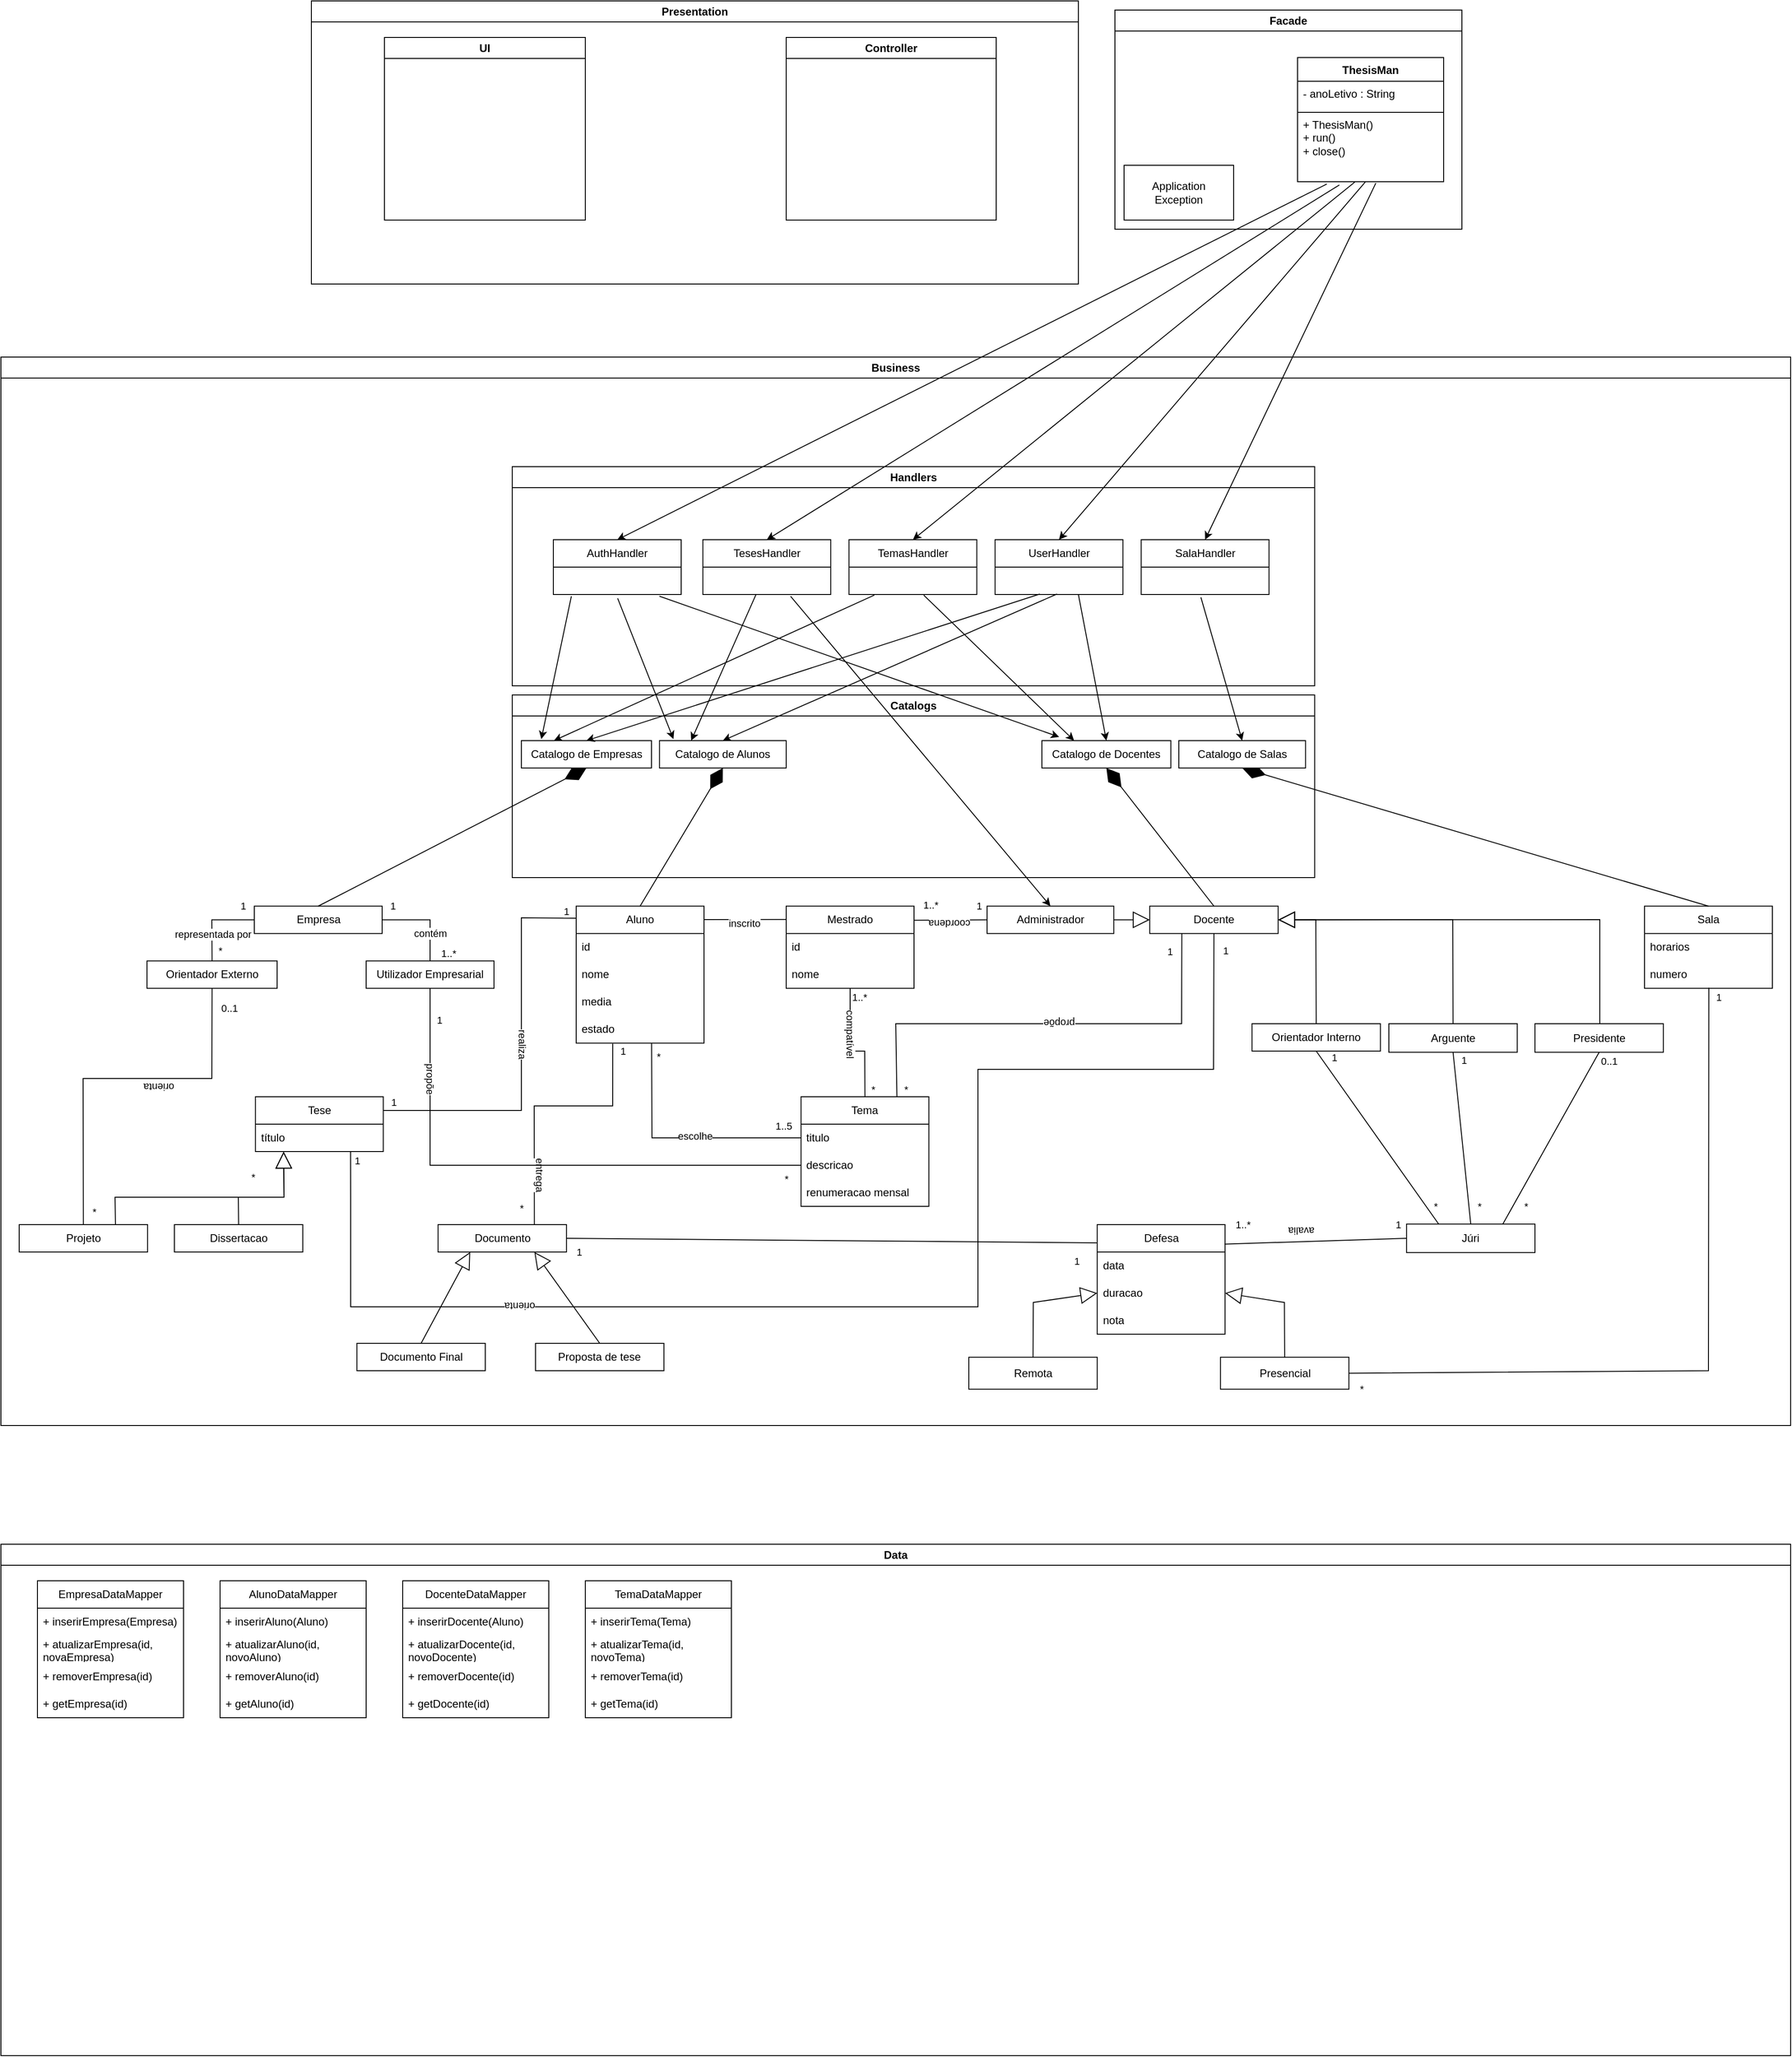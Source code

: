 <mxfile version="24.0.4" type="device">
  <diagram id="C5RBs43oDa-KdzZeNtuy" name="Page-1">
    <mxGraphModel dx="2206" dy="1286" grid="1" gridSize="10" guides="1" tooltips="1" connect="1" arrows="1" fold="1" page="1" pageScale="1" pageWidth="827" pageHeight="1169" math="0" shadow="0">
      <root>
        <mxCell id="WIyWlLk6GJQsqaUBKTNV-0" />
        <mxCell id="WIyWlLk6GJQsqaUBKTNV-1" parent="WIyWlLk6GJQsqaUBKTNV-0" />
        <mxCell id="cg7tUdVnF-VotXxQSskF-0" value="Presentation" style="swimlane;whiteSpace=wrap;html=1;startSize=23;" parent="WIyWlLk6GJQsqaUBKTNV-1" vertex="1">
          <mxGeometry x="380" y="30" width="840" height="310" as="geometry" />
        </mxCell>
        <mxCell id="cg7tUdVnF-VotXxQSskF-4" value="UI" style="swimlane;whiteSpace=wrap;html=1;" parent="cg7tUdVnF-VotXxQSskF-0" vertex="1">
          <mxGeometry x="80" y="40" width="220" height="200" as="geometry" />
        </mxCell>
        <mxCell id="cg7tUdVnF-VotXxQSskF-5" value="Controller" style="swimlane;whiteSpace=wrap;html=1;" parent="cg7tUdVnF-VotXxQSskF-0" vertex="1">
          <mxGeometry x="520" y="40" width="230" height="200" as="geometry" />
        </mxCell>
        <mxCell id="cg7tUdVnF-VotXxQSskF-2" value="Business" style="swimlane;whiteSpace=wrap;html=1;" parent="WIyWlLk6GJQsqaUBKTNV-1" vertex="1">
          <mxGeometry x="40" y="420" width="1960" height="1170" as="geometry" />
        </mxCell>
        <mxCell id="un4wLNDL9-NSO7BiMCty-140" value="Administrador" style="rounded=0;whiteSpace=wrap;html=1;" parent="cg7tUdVnF-VotXxQSskF-2" vertex="1">
          <mxGeometry x="1080" y="601.25" width="138.75" height="30" as="geometry" />
        </mxCell>
        <mxCell id="un4wLNDL9-NSO7BiMCty-142" value="Orientador Interno" style="rounded=0;whiteSpace=wrap;html=1;" parent="cg7tUdVnF-VotXxQSskF-2" vertex="1">
          <mxGeometry x="1370.14" y="730.0" width="140.62" height="30" as="geometry" />
        </mxCell>
        <mxCell id="un4wLNDL9-NSO7BiMCty-143" value="Arguente" style="whiteSpace=wrap;html=1;" parent="cg7tUdVnF-VotXxQSskF-2" vertex="1">
          <mxGeometry x="1520" y="730.0" width="140.62" height="31.25" as="geometry" />
        </mxCell>
        <mxCell id="un4wLNDL9-NSO7BiMCty-145" value="Docente" style="rounded=0;whiteSpace=wrap;html=1;" parent="cg7tUdVnF-VotXxQSskF-2" vertex="1">
          <mxGeometry x="1258.13" y="601.25" width="140.62" height="30" as="geometry" />
        </mxCell>
        <mxCell id="un4wLNDL9-NSO7BiMCty-146" value="Empresa" style="whiteSpace=wrap;html=1;" parent="cg7tUdVnF-VotXxQSskF-2" vertex="1">
          <mxGeometry x="277.5" y="601.25" width="140" height="30" as="geometry" />
        </mxCell>
        <mxCell id="un4wLNDL9-NSO7BiMCty-147" value="Orientador Externo" style="whiteSpace=wrap;html=1;" parent="cg7tUdVnF-VotXxQSskF-2" vertex="1">
          <mxGeometry x="160" y="661.25" width="142.5" height="30" as="geometry" />
        </mxCell>
        <mxCell id="un4wLNDL9-NSO7BiMCty-148" value="Utilizador Empresarial" style="whiteSpace=wrap;html=1;" parent="cg7tUdVnF-VotXxQSskF-2" vertex="1">
          <mxGeometry x="400" y="661.25" width="140" height="30" as="geometry" />
        </mxCell>
        <mxCell id="un4wLNDL9-NSO7BiMCty-150" value="Aluno" style="swimlane;fontStyle=0;childLayout=stackLayout;horizontal=1;startSize=30;horizontalStack=0;resizeParent=1;resizeParentMax=0;resizeLast=0;collapsible=1;marginBottom=0;whiteSpace=wrap;html=1;" parent="cg7tUdVnF-VotXxQSskF-2" vertex="1">
          <mxGeometry x="630" y="601.25" width="140" height="150" as="geometry" />
        </mxCell>
        <mxCell id="un4wLNDL9-NSO7BiMCty-151" value="id" style="text;strokeColor=none;fillColor=none;align=left;verticalAlign=middle;spacingLeft=4;spacingRight=4;overflow=hidden;points=[[0,0.5],[1,0.5]];portConstraint=eastwest;rotatable=0;whiteSpace=wrap;html=1;" parent="un4wLNDL9-NSO7BiMCty-150" vertex="1">
          <mxGeometry y="30" width="140" height="30" as="geometry" />
        </mxCell>
        <mxCell id="un4wLNDL9-NSO7BiMCty-152" value="nome" style="text;strokeColor=none;fillColor=none;align=left;verticalAlign=middle;spacingLeft=4;spacingRight=4;overflow=hidden;points=[[0,0.5],[1,0.5]];portConstraint=eastwest;rotatable=0;whiteSpace=wrap;html=1;" parent="un4wLNDL9-NSO7BiMCty-150" vertex="1">
          <mxGeometry y="60" width="140" height="30" as="geometry" />
        </mxCell>
        <mxCell id="un4wLNDL9-NSO7BiMCty-153" value="media" style="text;strokeColor=none;fillColor=none;align=left;verticalAlign=middle;spacingLeft=4;spacingRight=4;overflow=hidden;points=[[0,0.5],[1,0.5]];portConstraint=eastwest;rotatable=0;whiteSpace=wrap;html=1;" parent="un4wLNDL9-NSO7BiMCty-150" vertex="1">
          <mxGeometry y="90" width="140" height="30" as="geometry" />
        </mxCell>
        <mxCell id="un4wLNDL9-NSO7BiMCty-154" value="estado" style="text;strokeColor=none;fillColor=none;align=left;verticalAlign=middle;spacingLeft=4;spacingRight=4;overflow=hidden;points=[[0,0.5],[1,0.5]];portConstraint=eastwest;rotatable=0;whiteSpace=wrap;html=1;" parent="un4wLNDL9-NSO7BiMCty-150" vertex="1">
          <mxGeometry y="120" width="140" height="30" as="geometry" />
        </mxCell>
        <mxCell id="un4wLNDL9-NSO7BiMCty-155" value="Tema" style="swimlane;fontStyle=0;childLayout=stackLayout;horizontal=1;startSize=30;horizontalStack=0;resizeParent=1;resizeParentMax=0;resizeLast=0;collapsible=1;marginBottom=0;whiteSpace=wrap;html=1;" parent="cg7tUdVnF-VotXxQSskF-2" vertex="1">
          <mxGeometry x="876.25" y="810.0" width="140" height="120" as="geometry">
            <mxRectangle x="1150" y="898" width="70" height="30" as="alternateBounds" />
          </mxGeometry>
        </mxCell>
        <mxCell id="un4wLNDL9-NSO7BiMCty-156" value="titulo" style="text;strokeColor=none;fillColor=none;align=left;verticalAlign=middle;spacingLeft=4;spacingRight=4;overflow=hidden;points=[[0,0.5],[1,0.5]];portConstraint=eastwest;rotatable=0;whiteSpace=wrap;html=1;" parent="un4wLNDL9-NSO7BiMCty-155" vertex="1">
          <mxGeometry y="30" width="140" height="30" as="geometry" />
        </mxCell>
        <mxCell id="un4wLNDL9-NSO7BiMCty-157" value="descricao" style="text;strokeColor=none;fillColor=none;align=left;verticalAlign=middle;spacingLeft=4;spacingRight=4;overflow=hidden;points=[[0,0.5],[1,0.5]];portConstraint=eastwest;rotatable=0;whiteSpace=wrap;html=1;" parent="un4wLNDL9-NSO7BiMCty-155" vertex="1">
          <mxGeometry y="60" width="140" height="30" as="geometry" />
        </mxCell>
        <mxCell id="un4wLNDL9-NSO7BiMCty-158" value="renumeracao mensal" style="text;strokeColor=none;fillColor=none;align=left;verticalAlign=middle;spacingLeft=4;spacingRight=4;overflow=hidden;points=[[0,0.5],[1,0.5]];portConstraint=eastwest;rotatable=0;whiteSpace=wrap;html=1;" parent="un4wLNDL9-NSO7BiMCty-155" vertex="1">
          <mxGeometry y="90" width="140" height="30" as="geometry" />
        </mxCell>
        <mxCell id="un4wLNDL9-NSO7BiMCty-159" value="Documento" style="html=1;whiteSpace=wrap;" parent="cg7tUdVnF-VotXxQSskF-2" vertex="1">
          <mxGeometry x="478.76" y="950.0" width="140.62" height="30" as="geometry" />
        </mxCell>
        <mxCell id="un4wLNDL9-NSO7BiMCty-160" value="Dissertacao" style="html=1;whiteSpace=wrap;" parent="cg7tUdVnF-VotXxQSskF-2" vertex="1">
          <mxGeometry x="190" y="950.0" width="140.62" height="30" as="geometry" />
        </mxCell>
        <mxCell id="un4wLNDL9-NSO7BiMCty-161" value="Projeto" style="html=1;whiteSpace=wrap;" parent="cg7tUdVnF-VotXxQSskF-2" vertex="1">
          <mxGeometry x="20" y="950.0" width="140.62" height="30" as="geometry" />
        </mxCell>
        <mxCell id="un4wLNDL9-NSO7BiMCty-162" value="" style="endArrow=none;html=1;rounded=0;exitX=0.744;exitY=1.004;exitDx=0;exitDy=0;entryX=0.5;entryY=1;entryDx=0;entryDy=0;exitPerimeter=0;" parent="cg7tUdVnF-VotXxQSskF-2" source="un4wLNDL9-NSO7BiMCty-213" target="un4wLNDL9-NSO7BiMCty-145" edge="1">
          <mxGeometry width="50" height="50" relative="1" as="geometry">
            <mxPoint x="250" y="740.0" as="sourcePoint" />
            <mxPoint x="300" y="690.0" as="targetPoint" />
            <Array as="points">
              <mxPoint x="383" y="920.0" />
              <mxPoint x="383" y="1040" />
              <mxPoint x="1070" y="1040" />
              <mxPoint x="1070" y="780.0" />
              <mxPoint x="1328" y="780.0" />
            </Array>
          </mxGeometry>
        </mxCell>
        <mxCell id="un4wLNDL9-NSO7BiMCty-163" value="1" style="edgeLabel;html=1;align=center;verticalAlign=middle;resizable=0;points=[];" parent="un4wLNDL9-NSO7BiMCty-162" vertex="1" connectable="0">
          <mxGeometry x="0.956" y="1" relative="1" as="geometry">
            <mxPoint x="13" y="-15" as="offset" />
          </mxGeometry>
        </mxCell>
        <mxCell id="un4wLNDL9-NSO7BiMCty-164" value="*" style="edgeLabel;html=1;align=center;verticalAlign=middle;resizable=0;points=[];rotation=0;" parent="un4wLNDL9-NSO7BiMCty-162" vertex="1" connectable="0">
          <mxGeometry x="-0.949" relative="1" as="geometry">
            <mxPoint x="-107" y="-11" as="offset" />
          </mxGeometry>
        </mxCell>
        <mxCell id="un4wLNDL9-NSO7BiMCty-165" value="orienta" style="edgeLabel;html=1;align=center;verticalAlign=middle;resizable=0;points=[];rotation=180;" parent="un4wLNDL9-NSO7BiMCty-162" vertex="1" connectable="0">
          <mxGeometry x="-0.533" relative="1" as="geometry">
            <mxPoint as="offset" />
          </mxGeometry>
        </mxCell>
        <mxCell id="un4wLNDL9-NSO7BiMCty-166" value="1" style="edgeLabel;html=1;align=center;verticalAlign=middle;resizable=0;points=[];" parent="un4wLNDL9-NSO7BiMCty-162" vertex="1" connectable="0">
          <mxGeometry x="-0.965" y="2" relative="1" as="geometry">
            <mxPoint x="5" y="-17" as="offset" />
          </mxGeometry>
        </mxCell>
        <mxCell id="un4wLNDL9-NSO7BiMCty-167" value="" style="endArrow=block;endSize=16;endFill=0;html=1;rounded=0;exitX=0.5;exitY=0;exitDx=0;exitDy=0;entryX=0.221;entryY=1.003;entryDx=0;entryDy=0;entryPerimeter=0;" parent="cg7tUdVnF-VotXxQSskF-2" source="un4wLNDL9-NSO7BiMCty-160" target="un4wLNDL9-NSO7BiMCty-213" edge="1">
          <mxGeometry width="160" relative="1" as="geometry">
            <mxPoint x="609.38" y="1155" as="sourcePoint" />
            <mxPoint x="558.38" y="1020.0" as="targetPoint" />
            <Array as="points">
              <mxPoint x="260" y="920.0" />
              <mxPoint x="310" y="920.0" />
            </Array>
          </mxGeometry>
        </mxCell>
        <mxCell id="un4wLNDL9-NSO7BiMCty-168" value="" style="endArrow=block;endSize=16;endFill=0;html=1;rounded=0;exitX=0.75;exitY=0;exitDx=0;exitDy=0;entryX=0.22;entryY=1.003;entryDx=0;entryDy=0;entryPerimeter=0;" parent="cg7tUdVnF-VotXxQSskF-2" source="un4wLNDL9-NSO7BiMCty-161" target="un4wLNDL9-NSO7BiMCty-213" edge="1">
          <mxGeometry width="160" relative="1" as="geometry">
            <mxPoint x="160" y="940.0" as="sourcePoint" />
            <mxPoint x="330" y="890.0" as="targetPoint" />
            <Array as="points">
              <mxPoint x="125" y="920.0" />
              <mxPoint x="310" y="920.0" />
            </Array>
          </mxGeometry>
        </mxCell>
        <mxCell id="un4wLNDL9-NSO7BiMCty-169" value="" style="endArrow=none;html=1;rounded=0;exitX=0.5;exitY=0;exitDx=0;exitDy=0;entryX=0;entryY=0.5;entryDx=0;entryDy=0;" parent="cg7tUdVnF-VotXxQSskF-2" source="un4wLNDL9-NSO7BiMCty-147" target="un4wLNDL9-NSO7BiMCty-146" edge="1">
          <mxGeometry width="50" height="50" relative="1" as="geometry">
            <mxPoint x="220" y="651.25" as="sourcePoint" />
            <mxPoint x="270" y="601.25" as="targetPoint" />
            <Array as="points">
              <mxPoint x="231" y="616.25" />
            </Array>
          </mxGeometry>
        </mxCell>
        <mxCell id="un4wLNDL9-NSO7BiMCty-170" value="representada por" style="edgeLabel;html=1;align=center;verticalAlign=middle;resizable=0;points=[];" parent="un4wLNDL9-NSO7BiMCty-169" vertex="1" connectable="0">
          <mxGeometry x="-0.354" y="-1" relative="1" as="geometry">
            <mxPoint as="offset" />
          </mxGeometry>
        </mxCell>
        <mxCell id="un4wLNDL9-NSO7BiMCty-171" value="1" style="edgeLabel;html=1;align=center;verticalAlign=middle;resizable=0;points=[];" parent="un4wLNDL9-NSO7BiMCty-169" vertex="1" connectable="0">
          <mxGeometry x="0.721" y="2" relative="1" as="geometry">
            <mxPoint y="-14" as="offset" />
          </mxGeometry>
        </mxCell>
        <mxCell id="un4wLNDL9-NSO7BiMCty-172" value="*" style="edgeLabel;html=1;align=center;verticalAlign=middle;resizable=0;points=[];" parent="un4wLNDL9-NSO7BiMCty-169" vertex="1" connectable="0">
          <mxGeometry x="-0.753" y="-1" relative="1" as="geometry">
            <mxPoint x="8" as="offset" />
          </mxGeometry>
        </mxCell>
        <mxCell id="un4wLNDL9-NSO7BiMCty-173" value="" style="endArrow=none;html=1;rounded=0;exitX=0.5;exitY=0;exitDx=0;exitDy=0;entryX=1;entryY=0.5;entryDx=0;entryDy=0;" parent="cg7tUdVnF-VotXxQSskF-2" source="un4wLNDL9-NSO7BiMCty-148" target="un4wLNDL9-NSO7BiMCty-146" edge="1">
          <mxGeometry width="50" height="50" relative="1" as="geometry">
            <mxPoint x="450" y="641.25" as="sourcePoint" />
            <mxPoint x="500" y="591.25" as="targetPoint" />
            <Array as="points">
              <mxPoint x="470" y="616.25" />
            </Array>
          </mxGeometry>
        </mxCell>
        <mxCell id="un4wLNDL9-NSO7BiMCty-174" value="contém" style="edgeLabel;html=1;align=center;verticalAlign=middle;resizable=0;points=[];" parent="un4wLNDL9-NSO7BiMCty-173" vertex="1" connectable="0">
          <mxGeometry x="-0.376" relative="1" as="geometry">
            <mxPoint as="offset" />
          </mxGeometry>
        </mxCell>
        <mxCell id="un4wLNDL9-NSO7BiMCty-175" value="1" style="edgeLabel;html=1;align=center;verticalAlign=middle;resizable=0;points=[];" parent="un4wLNDL9-NSO7BiMCty-173" vertex="1" connectable="0">
          <mxGeometry x="0.769" y="-1" relative="1" as="geometry">
            <mxPoint y="-15" as="offset" />
          </mxGeometry>
        </mxCell>
        <mxCell id="un4wLNDL9-NSO7BiMCty-176" value="1..*" style="edgeLabel;html=1;align=center;verticalAlign=middle;resizable=0;points=[];" parent="un4wLNDL9-NSO7BiMCty-173" vertex="1" connectable="0">
          <mxGeometry x="-0.815" y="-2" relative="1" as="geometry">
            <mxPoint x="18" as="offset" />
          </mxGeometry>
        </mxCell>
        <mxCell id="un4wLNDL9-NSO7BiMCty-177" value="" style="endArrow=none;html=1;rounded=0;exitX=0.5;exitY=0;exitDx=0;exitDy=0;entryX=0.5;entryY=1;entryDx=0;entryDy=0;" parent="cg7tUdVnF-VotXxQSskF-2" source="un4wLNDL9-NSO7BiMCty-161" target="un4wLNDL9-NSO7BiMCty-147" edge="1">
          <mxGeometry width="50" height="50" relative="1" as="geometry">
            <mxPoint x="20" y="910.0" as="sourcePoint" />
            <mxPoint x="70" y="860.0" as="targetPoint" />
            <Array as="points">
              <mxPoint x="90" y="790.0" />
              <mxPoint x="231" y="790.0" />
            </Array>
          </mxGeometry>
        </mxCell>
        <mxCell id="un4wLNDL9-NSO7BiMCty-178" value="orienta" style="edgeLabel;html=1;align=center;verticalAlign=middle;resizable=0;points=[];rotation=-180;" parent="un4wLNDL9-NSO7BiMCty-177" vertex="1" connectable="0">
          <mxGeometry x="0.193" y="-1" relative="1" as="geometry">
            <mxPoint x="5" y="9" as="offset" />
          </mxGeometry>
        </mxCell>
        <mxCell id="un4wLNDL9-NSO7BiMCty-179" value="0..1" style="edgeLabel;html=1;align=center;verticalAlign=middle;resizable=0;points=[];" parent="un4wLNDL9-NSO7BiMCty-177" vertex="1" connectable="0">
          <mxGeometry x="0.873" relative="1" as="geometry">
            <mxPoint x="19" y="-4" as="offset" />
          </mxGeometry>
        </mxCell>
        <mxCell id="un4wLNDL9-NSO7BiMCty-180" value="*" style="edgeLabel;html=1;align=center;verticalAlign=middle;resizable=0;points=[];" parent="un4wLNDL9-NSO7BiMCty-177" vertex="1" connectable="0">
          <mxGeometry x="-0.909" y="-3" relative="1" as="geometry">
            <mxPoint x="8" y="4" as="offset" />
          </mxGeometry>
        </mxCell>
        <mxCell id="un4wLNDL9-NSO7BiMCty-181" value="" style="endArrow=none;html=1;rounded=0;exitX=0.75;exitY=0;exitDx=0;exitDy=0;entryX=0.286;entryY=1.021;entryDx=0;entryDy=0;entryPerimeter=0;" parent="cg7tUdVnF-VotXxQSskF-2" source="un4wLNDL9-NSO7BiMCty-159" target="un4wLNDL9-NSO7BiMCty-154" edge="1">
          <mxGeometry width="50" height="50" relative="1" as="geometry">
            <mxPoint x="380" y="820.0" as="sourcePoint" />
            <mxPoint x="430" y="770.0" as="targetPoint" />
            <Array as="points">
              <mxPoint x="584" y="820.0" />
              <mxPoint x="670" y="820.0" />
            </Array>
          </mxGeometry>
        </mxCell>
        <mxCell id="un4wLNDL9-NSO7BiMCty-182" value="entrega" style="edgeLabel;html=1;align=center;verticalAlign=middle;resizable=0;points=[];rotation=90;" parent="un4wLNDL9-NSO7BiMCty-181" vertex="1" connectable="0">
          <mxGeometry x="-0.247" y="-1" relative="1" as="geometry">
            <mxPoint x="5" y="52" as="offset" />
          </mxGeometry>
        </mxCell>
        <mxCell id="un4wLNDL9-NSO7BiMCty-183" value="1" style="edgeLabel;html=1;align=center;verticalAlign=middle;resizable=0;points=[];" parent="un4wLNDL9-NSO7BiMCty-181" vertex="1" connectable="0">
          <mxGeometry x="0.943" y="1" relative="1" as="geometry">
            <mxPoint x="12" as="offset" />
          </mxGeometry>
        </mxCell>
        <mxCell id="un4wLNDL9-NSO7BiMCty-184" value="*" style="edgeLabel;html=1;align=center;verticalAlign=middle;resizable=0;points=[];" parent="un4wLNDL9-NSO7BiMCty-181" vertex="1" connectable="0">
          <mxGeometry x="-0.933" relative="1" as="geometry">
            <mxPoint x="-14" y="-9" as="offset" />
          </mxGeometry>
        </mxCell>
        <mxCell id="un4wLNDL9-NSO7BiMCty-185" value="" style="endArrow=none;html=1;rounded=0;entryX=0.25;entryY=1;entryDx=0;entryDy=0;exitX=0.75;exitY=0;exitDx=0;exitDy=0;" parent="cg7tUdVnF-VotXxQSskF-2" source="un4wLNDL9-NSO7BiMCty-155" target="un4wLNDL9-NSO7BiMCty-145" edge="1">
          <mxGeometry width="50" height="50" relative="1" as="geometry">
            <mxPoint x="690" y="770.0" as="sourcePoint" />
            <mxPoint x="160" y="610.0" as="targetPoint" />
            <Array as="points">
              <mxPoint x="980" y="730.0" />
              <mxPoint x="1293" y="730.0" />
            </Array>
          </mxGeometry>
        </mxCell>
        <mxCell id="un4wLNDL9-NSO7BiMCty-186" value="1" style="edgeLabel;html=1;align=center;verticalAlign=middle;resizable=0;points=[];" parent="un4wLNDL9-NSO7BiMCty-185" vertex="1" connectable="0">
          <mxGeometry x="0.776" y="-3" relative="1" as="geometry">
            <mxPoint x="-16" y="-36" as="offset" />
          </mxGeometry>
        </mxCell>
        <mxCell id="un4wLNDL9-NSO7BiMCty-187" value="*" style="edgeLabel;html=1;align=center;verticalAlign=middle;resizable=0;points=[];" parent="un4wLNDL9-NSO7BiMCty-185" vertex="1" connectable="0">
          <mxGeometry x="-0.762" y="-2" relative="1" as="geometry">
            <mxPoint x="8" y="50" as="offset" />
          </mxGeometry>
        </mxCell>
        <mxCell id="un4wLNDL9-NSO7BiMCty-188" value="propõe" style="edgeLabel;html=1;align=center;verticalAlign=middle;resizable=0;points=[];rotation=-180;" parent="un4wLNDL9-NSO7BiMCty-185" vertex="1" connectable="0">
          <mxGeometry x="0.061" y="2" relative="1" as="geometry">
            <mxPoint x="-1" y="2" as="offset" />
          </mxGeometry>
        </mxCell>
        <mxCell id="un4wLNDL9-NSO7BiMCty-189" value="" style="endArrow=none;html=1;rounded=0;entryX=0;entryY=0.5;entryDx=0;entryDy=0;exitX=0.59;exitY=1.014;exitDx=0;exitDy=0;exitPerimeter=0;" parent="cg7tUdVnF-VotXxQSskF-2" source="un4wLNDL9-NSO7BiMCty-154" target="un4wLNDL9-NSO7BiMCty-156" edge="1">
          <mxGeometry width="50" height="50" relative="1" as="geometry">
            <mxPoint x="330" y="940.0" as="sourcePoint" />
            <mxPoint x="90" y="890.0" as="targetPoint" />
            <Array as="points">
              <mxPoint x="713" y="855.0" />
            </Array>
          </mxGeometry>
        </mxCell>
        <mxCell id="un4wLNDL9-NSO7BiMCty-190" value="escolhe" style="edgeLabel;html=1;align=center;verticalAlign=middle;resizable=0;points=[];" parent="un4wLNDL9-NSO7BiMCty-189" vertex="1" connectable="0">
          <mxGeometry x="-0.119" relative="1" as="geometry">
            <mxPoint x="33" y="-2" as="offset" />
          </mxGeometry>
        </mxCell>
        <mxCell id="un4wLNDL9-NSO7BiMCty-191" value="*" style="edgeLabel;html=1;align=center;verticalAlign=middle;resizable=0;points=[];" parent="un4wLNDL9-NSO7BiMCty-189" vertex="1" connectable="0">
          <mxGeometry x="-0.916" y="1" relative="1" as="geometry">
            <mxPoint x="6" y="3" as="offset" />
          </mxGeometry>
        </mxCell>
        <mxCell id="un4wLNDL9-NSO7BiMCty-192" value="1..5" style="edgeLabel;html=1;align=center;verticalAlign=middle;resizable=0;points=[];" parent="un4wLNDL9-NSO7BiMCty-189" vertex="1" connectable="0">
          <mxGeometry x="0.841" y="1" relative="1" as="geometry">
            <mxPoint x="2" y="-12" as="offset" />
          </mxGeometry>
        </mxCell>
        <mxCell id="un4wLNDL9-NSO7BiMCty-194" value="Sala" style="swimlane;fontStyle=0;childLayout=stackLayout;horizontal=1;startSize=30;horizontalStack=0;resizeParent=1;resizeParentMax=0;resizeLast=0;collapsible=1;marginBottom=0;whiteSpace=wrap;html=1;" parent="cg7tUdVnF-VotXxQSskF-2" vertex="1">
          <mxGeometry x="1800" y="601.25" width="140" height="90" as="geometry" />
        </mxCell>
        <mxCell id="un4wLNDL9-NSO7BiMCty-195" value="horarios" style="text;strokeColor=none;fillColor=none;align=left;verticalAlign=middle;spacingLeft=4;spacingRight=4;overflow=hidden;points=[[0,0.5],[1,0.5]];portConstraint=eastwest;rotatable=0;whiteSpace=wrap;html=1;" parent="un4wLNDL9-NSO7BiMCty-194" vertex="1">
          <mxGeometry y="30" width="140" height="30" as="geometry" />
        </mxCell>
        <mxCell id="un4wLNDL9-NSO7BiMCty-196" value="numero" style="text;strokeColor=none;fillColor=none;align=left;verticalAlign=middle;spacingLeft=4;spacingRight=4;overflow=hidden;points=[[0,0.5],[1,0.5]];portConstraint=eastwest;rotatable=0;whiteSpace=wrap;html=1;" parent="un4wLNDL9-NSO7BiMCty-194" vertex="1">
          <mxGeometry y="60" width="140" height="30" as="geometry" />
        </mxCell>
        <mxCell id="un4wLNDL9-NSO7BiMCty-200" value="" style="endArrow=block;endSize=16;endFill=0;html=1;rounded=0;entryX=1;entryY=0.5;entryDx=0;entryDy=0;exitX=0.5;exitY=0;exitDx=0;exitDy=0;" parent="cg7tUdVnF-VotXxQSskF-2" source="un4wLNDL9-NSO7BiMCty-142" target="un4wLNDL9-NSO7BiMCty-145" edge="1">
          <mxGeometry width="160" relative="1" as="geometry">
            <mxPoint x="809.37" y="411.25" as="sourcePoint" />
            <mxPoint x="928.37" y="371.25" as="targetPoint" />
            <Array as="points">
              <mxPoint x="1440" y="616.0" />
            </Array>
          </mxGeometry>
        </mxCell>
        <mxCell id="un4wLNDL9-NSO7BiMCty-201" value="" style="endArrow=block;endSize=16;endFill=0;html=1;rounded=0;exitX=0.5;exitY=0;exitDx=0;exitDy=0;entryX=1;entryY=0.5;entryDx=0;entryDy=0;" parent="cg7tUdVnF-VotXxQSskF-2" source="un4wLNDL9-NSO7BiMCty-143" target="un4wLNDL9-NSO7BiMCty-145" edge="1">
          <mxGeometry width="160" relative="1" as="geometry">
            <mxPoint x="1438.75" y="592.5" as="sourcePoint" />
            <mxPoint x="1400" y="610.0" as="targetPoint" />
            <Array as="points">
              <mxPoint x="1590" y="616.0" />
            </Array>
          </mxGeometry>
        </mxCell>
        <mxCell id="un4wLNDL9-NSO7BiMCty-202" value="" style="endArrow=block;endSize=16;endFill=0;html=1;rounded=0;exitX=1;exitY=0.5;exitDx=0;exitDy=0;entryX=0;entryY=0.5;entryDx=0;entryDy=0;" parent="cg7tUdVnF-VotXxQSskF-2" source="un4wLNDL9-NSO7BiMCty-140" target="un4wLNDL9-NSO7BiMCty-145" edge="1">
          <mxGeometry width="160" relative="1" as="geometry">
            <mxPoint x="942.51" y="391.25" as="sourcePoint" />
            <mxPoint x="1048.75" y="371.25" as="targetPoint" />
            <Array as="points" />
          </mxGeometry>
        </mxCell>
        <mxCell id="un4wLNDL9-NSO7BiMCty-203" value="" style="endArrow=none;html=1;rounded=0;entryX=0.5;entryY=1;entryDx=0;entryDy=0;exitX=0;exitY=0.5;exitDx=0;exitDy=0;" parent="cg7tUdVnF-VotXxQSskF-2" source="un4wLNDL9-NSO7BiMCty-157" target="un4wLNDL9-NSO7BiMCty-148" edge="1">
          <mxGeometry width="50" height="50" relative="1" as="geometry">
            <mxPoint x="440" y="890.0" as="sourcePoint" />
            <mxPoint x="490" y="840.0" as="targetPoint" />
            <Array as="points">
              <mxPoint x="470" y="885.0" />
            </Array>
          </mxGeometry>
        </mxCell>
        <mxCell id="un4wLNDL9-NSO7BiMCty-204" value="propõe" style="edgeLabel;html=1;align=center;verticalAlign=middle;resizable=0;points=[];rotation=90;" parent="un4wLNDL9-NSO7BiMCty-203" vertex="1" connectable="0">
          <mxGeometry x="0.501" y="3" relative="1" as="geometry">
            <mxPoint x="3" y="-51" as="offset" />
          </mxGeometry>
        </mxCell>
        <mxCell id="un4wLNDL9-NSO7BiMCty-205" value="1" style="edgeLabel;html=1;align=center;verticalAlign=middle;resizable=0;points=[];" parent="un4wLNDL9-NSO7BiMCty-203" vertex="1" connectable="0">
          <mxGeometry x="0.865" y="-4" relative="1" as="geometry">
            <mxPoint x="6" y="-6" as="offset" />
          </mxGeometry>
        </mxCell>
        <mxCell id="un4wLNDL9-NSO7BiMCty-206" value="*" style="edgeLabel;html=1;align=center;verticalAlign=middle;resizable=0;points=[];" parent="un4wLNDL9-NSO7BiMCty-203" vertex="1" connectable="0">
          <mxGeometry x="-0.834" y="-2" relative="1" as="geometry">
            <mxPoint x="33" y="17" as="offset" />
          </mxGeometry>
        </mxCell>
        <mxCell id="un4wLNDL9-NSO7BiMCty-208" value="" style="endArrow=diamondThin;endFill=1;endSize=24;html=1;rounded=0;entryX=0.5;entryY=1;entryDx=0;entryDy=0;exitX=0.5;exitY=0;exitDx=0;exitDy=0;" parent="cg7tUdVnF-VotXxQSskF-2" source="un4wLNDL9-NSO7BiMCty-194" target="un4wLNDL9-NSO7BiMCty-193" edge="1">
          <mxGeometry width="160" relative="1" as="geometry">
            <mxPoint x="1580" y="900.0" as="sourcePoint" />
            <mxPoint x="1740" y="900.0" as="targetPoint" />
          </mxGeometry>
        </mxCell>
        <mxCell id="un4wLNDL9-NSO7BiMCty-209" value="" style="endArrow=diamondThin;endFill=1;endSize=24;html=1;rounded=0;entryX=0.5;entryY=1;entryDx=0;entryDy=0;exitX=0.5;exitY=0;exitDx=0;exitDy=0;" parent="cg7tUdVnF-VotXxQSskF-2" source="un4wLNDL9-NSO7BiMCty-150" target="un4wLNDL9-NSO7BiMCty-149" edge="1">
          <mxGeometry width="160" relative="1" as="geometry">
            <mxPoint x="918.75" y="590.0" as="sourcePoint" />
            <mxPoint x="919.75" y="540.0" as="targetPoint" />
          </mxGeometry>
        </mxCell>
        <mxCell id="un4wLNDL9-NSO7BiMCty-210" value="" style="endArrow=diamondThin;endFill=1;endSize=24;html=1;rounded=0;entryX=0.5;entryY=1;entryDx=0;entryDy=0;exitX=0.5;exitY=0;exitDx=0;exitDy=0;" parent="cg7tUdVnF-VotXxQSskF-2" source="un4wLNDL9-NSO7BiMCty-145" target="un4wLNDL9-NSO7BiMCty-141" edge="1">
          <mxGeometry width="160" relative="1" as="geometry">
            <mxPoint x="1520.31" y="590.0" as="sourcePoint" />
            <mxPoint x="1521.31" y="540.0" as="targetPoint" />
          </mxGeometry>
        </mxCell>
        <mxCell id="un4wLNDL9-NSO7BiMCty-211" value="" style="endArrow=diamondThin;endFill=1;endSize=24;html=1;rounded=0;exitX=0.5;exitY=0;exitDx=0;exitDy=0;entryX=0.5;entryY=1;entryDx=0;entryDy=0;" parent="cg7tUdVnF-VotXxQSskF-2" source="un4wLNDL9-NSO7BiMCty-146" target="un4wLNDL9-NSO7BiMCty-144" edge="1">
          <mxGeometry width="160" relative="1" as="geometry">
            <mxPoint x="610" y="540.0" as="sourcePoint" />
            <mxPoint x="610" y="490.0" as="targetPoint" />
          </mxGeometry>
        </mxCell>
        <mxCell id="un4wLNDL9-NSO7BiMCty-212" value="Tese" style="swimlane;fontStyle=0;childLayout=stackLayout;horizontal=1;startSize=30;horizontalStack=0;resizeParent=1;resizeParentMax=0;resizeLast=0;collapsible=1;marginBottom=0;whiteSpace=wrap;html=1;" parent="cg7tUdVnF-VotXxQSskF-2" vertex="1">
          <mxGeometry x="278.75" y="810.0" width="140" height="60" as="geometry" />
        </mxCell>
        <mxCell id="un4wLNDL9-NSO7BiMCty-213" value="título" style="text;strokeColor=none;fillColor=none;align=left;verticalAlign=middle;spacingLeft=4;spacingRight=4;overflow=hidden;points=[[0,0.5],[1,0.5]];portConstraint=eastwest;rotatable=0;whiteSpace=wrap;html=1;" parent="un4wLNDL9-NSO7BiMCty-212" vertex="1">
          <mxGeometry y="30" width="140" height="30" as="geometry" />
        </mxCell>
        <mxCell id="un4wLNDL9-NSO7BiMCty-214" value="Mestrado" style="swimlane;fontStyle=0;childLayout=stackLayout;horizontal=1;startSize=30;horizontalStack=0;resizeParent=1;resizeParentMax=0;resizeLast=0;collapsible=1;marginBottom=0;whiteSpace=wrap;html=1;" parent="cg7tUdVnF-VotXxQSskF-2" vertex="1">
          <mxGeometry x="860" y="601.25" width="140" height="90" as="geometry" />
        </mxCell>
        <mxCell id="un4wLNDL9-NSO7BiMCty-215" value="id" style="text;strokeColor=none;fillColor=none;align=left;verticalAlign=middle;spacingLeft=4;spacingRight=4;overflow=hidden;points=[[0,0.5],[1,0.5]];portConstraint=eastwest;rotatable=0;whiteSpace=wrap;html=1;" parent="un4wLNDL9-NSO7BiMCty-214" vertex="1">
          <mxGeometry y="30" width="140" height="30" as="geometry" />
        </mxCell>
        <mxCell id="un4wLNDL9-NSO7BiMCty-216" value="nome" style="text;strokeColor=none;fillColor=none;align=left;verticalAlign=middle;spacingLeft=4;spacingRight=4;overflow=hidden;points=[[0,0.5],[1,0.5]];portConstraint=eastwest;rotatable=0;whiteSpace=wrap;html=1;" parent="un4wLNDL9-NSO7BiMCty-214" vertex="1">
          <mxGeometry y="60" width="140" height="30" as="geometry" />
        </mxCell>
        <mxCell id="un4wLNDL9-NSO7BiMCty-217" value="" style="endArrow=none;html=1;rounded=0;entryX=0;entryY=0.5;entryDx=0;entryDy=0;exitX=0.999;exitY=0.172;exitDx=0;exitDy=0;exitPerimeter=0;" parent="cg7tUdVnF-VotXxQSskF-2" source="un4wLNDL9-NSO7BiMCty-214" target="un4wLNDL9-NSO7BiMCty-140" edge="1">
          <mxGeometry width="50" height="50" relative="1" as="geometry">
            <mxPoint x="1040" y="690.0" as="sourcePoint" />
            <mxPoint x="1090" y="640.0" as="targetPoint" />
          </mxGeometry>
        </mxCell>
        <mxCell id="un4wLNDL9-NSO7BiMCty-218" value="coordena" style="edgeLabel;html=1;align=center;verticalAlign=middle;resizable=0;points=[];rotation=-180;" parent="un4wLNDL9-NSO7BiMCty-217" vertex="1" connectable="0">
          <mxGeometry x="-0.021" relative="1" as="geometry">
            <mxPoint x="1" y="4" as="offset" />
          </mxGeometry>
        </mxCell>
        <mxCell id="un4wLNDL9-NSO7BiMCty-219" value="1" style="edgeLabel;html=1;align=center;verticalAlign=middle;resizable=0;points=[];" parent="un4wLNDL9-NSO7BiMCty-217" vertex="1" connectable="0">
          <mxGeometry x="0.658" y="-1" relative="1" as="geometry">
            <mxPoint x="4" y="-17" as="offset" />
          </mxGeometry>
        </mxCell>
        <mxCell id="un4wLNDL9-NSO7BiMCty-220" value="1..*" style="edgeLabel;html=1;align=center;verticalAlign=middle;resizable=0;points=[];" parent="un4wLNDL9-NSO7BiMCty-217" vertex="1" connectable="0">
          <mxGeometry x="-0.507" relative="1" as="geometry">
            <mxPoint x="-2" y="-17" as="offset" />
          </mxGeometry>
        </mxCell>
        <mxCell id="un4wLNDL9-NSO7BiMCty-221" value="" style="endArrow=none;html=1;rounded=0;exitX=1;exitY=0.098;exitDx=0;exitDy=0;entryX=0;entryY=0.163;entryDx=0;entryDy=0;entryPerimeter=0;exitPerimeter=0;" parent="cg7tUdVnF-VotXxQSskF-2" source="un4wLNDL9-NSO7BiMCty-150" target="un4wLNDL9-NSO7BiMCty-214" edge="1">
          <mxGeometry width="50" height="50" relative="1" as="geometry">
            <mxPoint x="870" y="770.0" as="sourcePoint" />
            <mxPoint x="920" y="720.0" as="targetPoint" />
          </mxGeometry>
        </mxCell>
        <mxCell id="un4wLNDL9-NSO7BiMCty-222" value="inscrito" style="edgeLabel;html=1;align=center;verticalAlign=middle;resizable=0;points=[];" parent="un4wLNDL9-NSO7BiMCty-221" vertex="1" connectable="0">
          <mxGeometry x="-0.207" y="-3" relative="1" as="geometry">
            <mxPoint x="8" y="1" as="offset" />
          </mxGeometry>
        </mxCell>
        <mxCell id="un4wLNDL9-NSO7BiMCty-223" value="" style="endArrow=none;html=1;rounded=0;exitX=1;exitY=0.25;exitDx=0;exitDy=0;entryX=0.003;entryY=0.088;entryDx=0;entryDy=0;entryPerimeter=0;" parent="cg7tUdVnF-VotXxQSskF-2" source="un4wLNDL9-NSO7BiMCty-212" target="un4wLNDL9-NSO7BiMCty-150" edge="1">
          <mxGeometry width="50" height="50" relative="1" as="geometry">
            <mxPoint x="500" y="830.0" as="sourcePoint" />
            <mxPoint x="550" y="780.0" as="targetPoint" />
            <Array as="points">
              <mxPoint x="570" y="825.0" />
              <mxPoint x="570" y="614.0" />
            </Array>
          </mxGeometry>
        </mxCell>
        <mxCell id="un4wLNDL9-NSO7BiMCty-224" value="realiza" style="edgeLabel;html=1;align=center;verticalAlign=middle;resizable=0;points=[];rotation=90;" parent="un4wLNDL9-NSO7BiMCty-223" vertex="1" connectable="0">
          <mxGeometry x="0.052" y="-1" relative="1" as="geometry">
            <mxPoint y="-2" as="offset" />
          </mxGeometry>
        </mxCell>
        <mxCell id="un4wLNDL9-NSO7BiMCty-225" value="1" style="edgeLabel;html=1;align=center;verticalAlign=middle;resizable=0;points=[];" parent="un4wLNDL9-NSO7BiMCty-223" vertex="1" connectable="0">
          <mxGeometry x="0.94" y="2" relative="1" as="geometry">
            <mxPoint x="1" y="-6" as="offset" />
          </mxGeometry>
        </mxCell>
        <mxCell id="un4wLNDL9-NSO7BiMCty-226" value="1" style="edgeLabel;html=1;align=center;verticalAlign=middle;resizable=0;points=[];" parent="un4wLNDL9-NSO7BiMCty-223" vertex="1" connectable="0">
          <mxGeometry x="-0.946" y="4" relative="1" as="geometry">
            <mxPoint x="-1" y="-5" as="offset" />
          </mxGeometry>
        </mxCell>
        <mxCell id="un4wLNDL9-NSO7BiMCty-231" value="" style="endArrow=none;html=1;rounded=0;entryX=0.5;entryY=0;entryDx=0;entryDy=0;" parent="cg7tUdVnF-VotXxQSskF-2" source="un4wLNDL9-NSO7BiMCty-216" target="un4wLNDL9-NSO7BiMCty-155" edge="1">
          <mxGeometry width="50" height="50" relative="1" as="geometry">
            <mxPoint x="900" y="780.0" as="sourcePoint" />
            <mxPoint x="950" y="730.0" as="targetPoint" />
            <Array as="points">
              <mxPoint x="930" y="760.0" />
              <mxPoint x="946" y="760.0" />
            </Array>
          </mxGeometry>
        </mxCell>
        <mxCell id="un4wLNDL9-NSO7BiMCty-232" value="compatível" style="edgeLabel;html=1;align=center;verticalAlign=middle;resizable=0;points=[];rotation=90;" parent="un4wLNDL9-NSO7BiMCty-231" vertex="1" connectable="0">
          <mxGeometry x="-0.265" y="2" relative="1" as="geometry">
            <mxPoint x="-2" as="offset" />
          </mxGeometry>
        </mxCell>
        <mxCell id="un4wLNDL9-NSO7BiMCty-233" value="1..*" style="edgeLabel;html=1;align=center;verticalAlign=middle;resizable=0;points=[];" parent="un4wLNDL9-NSO7BiMCty-231" vertex="1" connectable="0">
          <mxGeometry x="-0.867" relative="1" as="geometry">
            <mxPoint x="10" as="offset" />
          </mxGeometry>
        </mxCell>
        <mxCell id="un4wLNDL9-NSO7BiMCty-234" value="*" style="edgeLabel;html=1;align=center;verticalAlign=middle;resizable=0;points=[];" parent="un4wLNDL9-NSO7BiMCty-231" vertex="1" connectable="0">
          <mxGeometry x="0.674" y="1" relative="1" as="geometry">
            <mxPoint x="8" y="14" as="offset" />
          </mxGeometry>
        </mxCell>
        <mxCell id="un4wLNDL9-NSO7BiMCty-235" value="" style="endArrow=block;endSize=16;endFill=0;html=1;rounded=0;entryX=0;entryY=0.5;entryDx=0;entryDy=0;exitX=0.5;exitY=0;exitDx=0;exitDy=0;" parent="cg7tUdVnF-VotXxQSskF-2" source="un4wLNDL9-NSO7BiMCty-251" target="un4wLNDL9-NSO7BiMCty-239" edge="1">
          <mxGeometry width="160" relative="1" as="geometry">
            <mxPoint x="1130.62" y="1090.23" as="sourcePoint" />
            <mxPoint x="1190.62" y="1045.23" as="targetPoint" />
            <Array as="points">
              <mxPoint x="1130.62" y="1035.23" />
            </Array>
          </mxGeometry>
        </mxCell>
        <mxCell id="un4wLNDL9-NSO7BiMCty-236" value="" style="endArrow=block;endSize=16;endFill=0;html=1;rounded=0;exitX=0.5;exitY=0;exitDx=0;exitDy=0;entryX=1;entryY=0.5;entryDx=0;entryDy=0;" parent="cg7tUdVnF-VotXxQSskF-2" source="un4wLNDL9-NSO7BiMCty-252" target="un4wLNDL9-NSO7BiMCty-239" edge="1">
          <mxGeometry width="160" relative="1" as="geometry">
            <mxPoint x="1410.62" y="1095.23" as="sourcePoint" />
            <mxPoint x="1340.62" y="1010.23" as="targetPoint" />
            <Array as="points">
              <mxPoint x="1405.62" y="1035.23" />
            </Array>
          </mxGeometry>
        </mxCell>
        <mxCell id="un4wLNDL9-NSO7BiMCty-237" value="Defesa" style="swimlane;fontStyle=0;childLayout=stackLayout;horizontal=1;startSize=30;horizontalStack=0;resizeParent=1;resizeParentMax=0;resizeLast=0;collapsible=1;marginBottom=0;whiteSpace=wrap;html=1;" parent="cg7tUdVnF-VotXxQSskF-2" vertex="1">
          <mxGeometry x="1200.62" y="950.0" width="140" height="120" as="geometry" />
        </mxCell>
        <mxCell id="un4wLNDL9-NSO7BiMCty-238" value="data" style="text;strokeColor=none;fillColor=none;align=left;verticalAlign=middle;spacingLeft=4;spacingRight=4;overflow=hidden;points=[[0,0.5],[1,0.5]];portConstraint=eastwest;rotatable=0;whiteSpace=wrap;html=1;" parent="un4wLNDL9-NSO7BiMCty-237" vertex="1">
          <mxGeometry y="30" width="140" height="30" as="geometry" />
        </mxCell>
        <mxCell id="un4wLNDL9-NSO7BiMCty-239" value="duracao" style="text;strokeColor=none;fillColor=none;align=left;verticalAlign=middle;spacingLeft=4;spacingRight=4;overflow=hidden;points=[[0,0.5],[1,0.5]];portConstraint=eastwest;rotatable=0;whiteSpace=wrap;html=1;" parent="un4wLNDL9-NSO7BiMCty-237" vertex="1">
          <mxGeometry y="60" width="140" height="30" as="geometry" />
        </mxCell>
        <mxCell id="un4wLNDL9-NSO7BiMCty-240" value="nota" style="text;strokeColor=none;fillColor=none;align=left;verticalAlign=middle;spacingLeft=4;spacingRight=4;overflow=hidden;points=[[0,0.5],[1,0.5]];portConstraint=eastwest;rotatable=0;whiteSpace=wrap;html=1;" parent="un4wLNDL9-NSO7BiMCty-237" vertex="1">
          <mxGeometry y="90" width="140" height="30" as="geometry" />
        </mxCell>
        <mxCell id="un4wLNDL9-NSO7BiMCty-241" value="Documento Final" style="html=1;whiteSpace=wrap;" parent="cg7tUdVnF-VotXxQSskF-2" vertex="1">
          <mxGeometry x="389.86" y="1080" width="140.62" height="30" as="geometry" />
        </mxCell>
        <mxCell id="un4wLNDL9-NSO7BiMCty-242" value="Proposta de tese" style="html=1;whiteSpace=wrap;" parent="cg7tUdVnF-VotXxQSskF-2" vertex="1">
          <mxGeometry x="585.49" y="1080" width="140.62" height="30" as="geometry" />
        </mxCell>
        <mxCell id="un4wLNDL9-NSO7BiMCty-243" value="" style="endArrow=block;endSize=16;endFill=0;html=1;rounded=0;exitX=0.5;exitY=0;exitDx=0;exitDy=0;entryX=0.25;entryY=1;entryDx=0;entryDy=0;" parent="cg7tUdVnF-VotXxQSskF-2" source="un4wLNDL9-NSO7BiMCty-241" target="un4wLNDL9-NSO7BiMCty-159" edge="1">
          <mxGeometry x="-0.002" width="160" relative="1" as="geometry">
            <mxPoint x="570" y="1030" as="sourcePoint" />
            <mxPoint x="730" y="1030" as="targetPoint" />
            <mxPoint as="offset" />
          </mxGeometry>
        </mxCell>
        <mxCell id="un4wLNDL9-NSO7BiMCty-244" value="" style="endArrow=block;endSize=16;endFill=0;html=1;rounded=0;exitX=0.5;exitY=0;exitDx=0;exitDy=0;entryX=0.75;entryY=1;entryDx=0;entryDy=0;" parent="cg7tUdVnF-VotXxQSskF-2" source="un4wLNDL9-NSO7BiMCty-242" target="un4wLNDL9-NSO7BiMCty-159" edge="1">
          <mxGeometry x="0.001" width="160" relative="1" as="geometry">
            <mxPoint x="470" y="1090" as="sourcePoint" />
            <mxPoint x="550" y="1010.0" as="targetPoint" />
            <mxPoint as="offset" />
          </mxGeometry>
        </mxCell>
        <mxCell id="un4wLNDL9-NSO7BiMCty-245" value="" style="endArrow=none;html=1;rounded=0;exitX=1;exitY=0.5;exitDx=0;exitDy=0;" parent="cg7tUdVnF-VotXxQSskF-2" source="un4wLNDL9-NSO7BiMCty-159" edge="1">
          <mxGeometry width="50" height="50" relative="1" as="geometry">
            <mxPoint x="880" y="1110" as="sourcePoint" />
            <mxPoint x="1200" y="970.0" as="targetPoint" />
            <Array as="points" />
          </mxGeometry>
        </mxCell>
        <mxCell id="un4wLNDL9-NSO7BiMCty-246" value="1" style="edgeLabel;html=1;align=center;verticalAlign=middle;resizable=0;points=[];" parent="un4wLNDL9-NSO7BiMCty-245" vertex="1" connectable="0">
          <mxGeometry x="0.886" y="-1" relative="1" as="geometry">
            <mxPoint x="11" y="19" as="offset" />
          </mxGeometry>
        </mxCell>
        <mxCell id="un4wLNDL9-NSO7BiMCty-247" value="1" style="edgeLabel;html=1;align=center;verticalAlign=middle;resizable=0;points=[];" parent="un4wLNDL9-NSO7BiMCty-245" vertex="1" connectable="0">
          <mxGeometry x="-0.953" y="3" relative="1" as="geometry">
            <mxPoint y="18" as="offset" />
          </mxGeometry>
        </mxCell>
        <mxCell id="un4wLNDL9-NSO7BiMCty-248" value="" style="endArrow=none;html=1;rounded=0;entryX=0.503;entryY=0.98;entryDx=0;entryDy=0;entryPerimeter=0;exitX=1;exitY=0.5;exitDx=0;exitDy=0;" parent="cg7tUdVnF-VotXxQSskF-2" source="un4wLNDL9-NSO7BiMCty-252" target="un4wLNDL9-NSO7BiMCty-196" edge="1">
          <mxGeometry width="50" height="50" relative="1" as="geometry">
            <mxPoint x="1160" y="1272.5" as="sourcePoint" />
            <mxPoint x="1120" y="880.0" as="targetPoint" />
            <Array as="points">
              <mxPoint x="1870" y="1110" />
            </Array>
          </mxGeometry>
        </mxCell>
        <mxCell id="un4wLNDL9-NSO7BiMCty-249" value="*" style="edgeLabel;html=1;align=center;verticalAlign=middle;resizable=0;points=[];" parent="un4wLNDL9-NSO7BiMCty-248" vertex="1" connectable="0">
          <mxGeometry x="-0.961" y="1" relative="1" as="geometry">
            <mxPoint x="-2" y="18" as="offset" />
          </mxGeometry>
        </mxCell>
        <mxCell id="un4wLNDL9-NSO7BiMCty-250" value="1" style="edgeLabel;html=1;align=center;verticalAlign=middle;resizable=0;points=[];" parent="un4wLNDL9-NSO7BiMCty-248" vertex="1" connectable="0">
          <mxGeometry x="0.961" y="1" relative="1" as="geometry">
            <mxPoint x="11" y="-6" as="offset" />
          </mxGeometry>
        </mxCell>
        <mxCell id="un4wLNDL9-NSO7BiMCty-251" value="Remota" style="html=1;whiteSpace=wrap;" parent="cg7tUdVnF-VotXxQSskF-2" vertex="1">
          <mxGeometry x="1060" y="1095.23" width="140.62" height="35" as="geometry" />
        </mxCell>
        <mxCell id="un4wLNDL9-NSO7BiMCty-252" value="Presencial" style="html=1;whiteSpace=wrap;" parent="cg7tUdVnF-VotXxQSskF-2" vertex="1">
          <mxGeometry x="1335.62" y="1095.23" width="140.62" height="35" as="geometry" />
        </mxCell>
        <mxCell id="un4wLNDL9-NSO7BiMCty-253" value="" style="endArrow=none;html=1;rounded=0;entryX=0.5;entryY=1;entryDx=0;entryDy=0;exitX=0.25;exitY=0;exitDx=0;exitDy=0;" parent="cg7tUdVnF-VotXxQSskF-2" source="un4wLNDL9-NSO7BiMCty-256" target="un4wLNDL9-NSO7BiMCty-142" edge="1">
          <mxGeometry width="50" height="50" relative="1" as="geometry">
            <mxPoint x="1485" y="1120" as="sourcePoint" />
            <mxPoint x="1500" y="840.0" as="targetPoint" />
          </mxGeometry>
        </mxCell>
        <mxCell id="un4wLNDL9-NSO7BiMCty-254" value="*" style="edgeLabel;html=1;align=center;verticalAlign=middle;resizable=0;points=[];" parent="un4wLNDL9-NSO7BiMCty-253" vertex="1" connectable="0">
          <mxGeometry x="-0.916" y="2" relative="1" as="geometry">
            <mxPoint x="3" y="-13" as="offset" />
          </mxGeometry>
        </mxCell>
        <mxCell id="un4wLNDL9-NSO7BiMCty-255" value="1" style="edgeLabel;html=1;align=center;verticalAlign=middle;resizable=0;points=[];" parent="un4wLNDL9-NSO7BiMCty-253" vertex="1" connectable="0">
          <mxGeometry x="0.918" y="-1" relative="1" as="geometry">
            <mxPoint x="13" as="offset" />
          </mxGeometry>
        </mxCell>
        <mxCell id="un4wLNDL9-NSO7BiMCty-256" value="Júri" style="whiteSpace=wrap;html=1;" parent="cg7tUdVnF-VotXxQSskF-2" vertex="1">
          <mxGeometry x="1539.38" y="949.38" width="140.62" height="31.25" as="geometry" />
        </mxCell>
        <mxCell id="un4wLNDL9-NSO7BiMCty-257" value="" style="endArrow=none;html=1;rounded=0;exitX=0.996;exitY=0.178;exitDx=0;exitDy=0;exitPerimeter=0;entryX=0;entryY=0.5;entryDx=0;entryDy=0;" parent="cg7tUdVnF-VotXxQSskF-2" source="un4wLNDL9-NSO7BiMCty-237" target="un4wLNDL9-NSO7BiMCty-256" edge="1">
          <mxGeometry width="50" height="50" relative="1" as="geometry">
            <mxPoint x="1340" y="1160" as="sourcePoint" />
            <mxPoint x="1500" y="940.0" as="targetPoint" />
            <Array as="points" />
          </mxGeometry>
        </mxCell>
        <mxCell id="un4wLNDL9-NSO7BiMCty-258" value="avalia" style="edgeLabel;html=1;align=center;verticalAlign=middle;resizable=0;points=[];rotation=180;" parent="un4wLNDL9-NSO7BiMCty-257" vertex="1" connectable="0">
          <mxGeometry x="-0.153" y="-1" relative="1" as="geometry">
            <mxPoint y="-13" as="offset" />
          </mxGeometry>
        </mxCell>
        <mxCell id="un4wLNDL9-NSO7BiMCty-259" value="1..*" style="edgeLabel;html=1;align=center;verticalAlign=middle;resizable=0;points=[];" parent="un4wLNDL9-NSO7BiMCty-257" vertex="1" connectable="0">
          <mxGeometry x="-0.852" y="1" relative="1" as="geometry">
            <mxPoint x="5" y="-20" as="offset" />
          </mxGeometry>
        </mxCell>
        <mxCell id="un4wLNDL9-NSO7BiMCty-260" value="1" style="edgeLabel;html=1;align=center;verticalAlign=middle;resizable=0;points=[];rotation=0;" parent="un4wLNDL9-NSO7BiMCty-257" vertex="1" connectable="0">
          <mxGeometry x="0.761" y="-1" relative="1" as="geometry">
            <mxPoint x="14" y="-17" as="offset" />
          </mxGeometry>
        </mxCell>
        <mxCell id="un4wLNDL9-NSO7BiMCty-261" value="Presidente" style="whiteSpace=wrap;html=1;" parent="cg7tUdVnF-VotXxQSskF-2" vertex="1">
          <mxGeometry x="1680" y="730.0" width="140.62" height="31.25" as="geometry" />
        </mxCell>
        <mxCell id="un4wLNDL9-NSO7BiMCty-262" value="" style="endArrow=none;html=1;rounded=0;entryX=0.5;entryY=1;entryDx=0;entryDy=0;exitX=0.5;exitY=0;exitDx=0;exitDy=0;" parent="cg7tUdVnF-VotXxQSskF-2" source="un4wLNDL9-NSO7BiMCty-256" target="un4wLNDL9-NSO7BiMCty-143" edge="1">
          <mxGeometry width="50" height="50" relative="1" as="geometry">
            <mxPoint x="1410" y="880.0" as="sourcePoint" />
            <mxPoint x="1460" y="830.0" as="targetPoint" />
          </mxGeometry>
        </mxCell>
        <mxCell id="un4wLNDL9-NSO7BiMCty-263" value="&lt;span style=&quot;color: rgba(0, 0, 0, 0); font-family: monospace; font-size: 0px; text-align: start; background-color: rgb(251, 251, 251);&quot;&gt;%3CmxGraphModel%3E%3Croot%3E%3CmxCell%20id%3D%220%22%2F%3E%3CmxCell%20id%3D%221%22%20parent%3D%220%22%2F%3E%3CmxCell%20id%3D%222%22%20value%3D%22*%22%20style%3D%22edgeLabel%3Bhtml%3D1%3Balign%3Dcenter%3BverticalAlign%3Dmiddle%3Bresizable%3D0%3Bpoints%3D%5B%5D%3B%22%20vertex%3D%221%22%20connectable%3D%220%22%20parent%3D%221%22%3E%3CmxGeometry%20x%3D%221805.137%22%20y%3D%22-179.954%22%20as%3D%22geometry%22%2F%3E%3C%2FmxCell%3E%3C%2Froot%3E%3C%2FmxGraphModel%3E&lt;/span&gt;" style="edgeLabel;html=1;align=center;verticalAlign=middle;resizable=0;points=[];" parent="un4wLNDL9-NSO7BiMCty-262" vertex="1" connectable="0">
          <mxGeometry x="-0.904" y="3" relative="1" as="geometry">
            <mxPoint as="offset" />
          </mxGeometry>
        </mxCell>
        <mxCell id="un4wLNDL9-NSO7BiMCty-264" value="*" style="edgeLabel;html=1;align=center;verticalAlign=middle;resizable=0;points=[];" parent="un4wLNDL9-NSO7BiMCty-262" vertex="1" connectable="0">
          <mxGeometry x="-0.911" relative="1" as="geometry">
            <mxPoint x="10" y="-11" as="offset" />
          </mxGeometry>
        </mxCell>
        <mxCell id="un4wLNDL9-NSO7BiMCty-265" value="1" style="edgeLabel;html=1;align=center;verticalAlign=middle;resizable=0;points=[];" parent="un4wLNDL9-NSO7BiMCty-262" vertex="1" connectable="0">
          <mxGeometry x="0.847" relative="1" as="geometry">
            <mxPoint x="10" y="-6" as="offset" />
          </mxGeometry>
        </mxCell>
        <mxCell id="un4wLNDL9-NSO7BiMCty-266" value="" style="endArrow=none;html=1;rounded=0;entryX=0.5;entryY=1;entryDx=0;entryDy=0;exitX=0.75;exitY=0;exitDx=0;exitDy=0;" parent="cg7tUdVnF-VotXxQSskF-2" source="un4wLNDL9-NSO7BiMCty-256" target="un4wLNDL9-NSO7BiMCty-261" edge="1">
          <mxGeometry width="50" height="50" relative="1" as="geometry">
            <mxPoint x="1410" y="880.0" as="sourcePoint" />
            <mxPoint x="1460" y="830.0" as="targetPoint" />
          </mxGeometry>
        </mxCell>
        <mxCell id="un4wLNDL9-NSO7BiMCty-267" value="0..1" style="edgeLabel;html=1;align=center;verticalAlign=middle;resizable=0;points=[];" parent="un4wLNDL9-NSO7BiMCty-266" vertex="1" connectable="0">
          <mxGeometry x="0.903" relative="1" as="geometry">
            <mxPoint x="16" as="offset" />
          </mxGeometry>
        </mxCell>
        <mxCell id="un4wLNDL9-NSO7BiMCty-268" value="*" style="edgeLabel;html=1;align=center;verticalAlign=middle;resizable=0;points=[];" parent="un4wLNDL9-NSO7BiMCty-266" vertex="1" connectable="0">
          <mxGeometry x="-0.877" y="-2" relative="1" as="geometry">
            <mxPoint x="17" y="-9" as="offset" />
          </mxGeometry>
        </mxCell>
        <mxCell id="un4wLNDL9-NSO7BiMCty-269" value="" style="endArrow=block;endSize=16;endFill=0;html=1;rounded=0;entryX=1;entryY=0.5;entryDx=0;entryDy=0;exitX=0.5;exitY=0;exitDx=0;exitDy=0;" parent="cg7tUdVnF-VotXxQSskF-2" target="un4wLNDL9-NSO7BiMCty-145" edge="1">
          <mxGeometry width="160" relative="1" as="geometry">
            <mxPoint x="1751" y="730.0" as="sourcePoint" />
            <mxPoint x="1710" y="616.0" as="targetPoint" />
            <Array as="points">
              <mxPoint x="1751" y="616.0" />
            </Array>
          </mxGeometry>
        </mxCell>
        <mxCell id="un4wLNDL9-NSO7BiMCty-284" value="Handlers" style="swimlane;whiteSpace=wrap;html=1;" parent="cg7tUdVnF-VotXxQSskF-2" vertex="1">
          <mxGeometry x="560" y="120" width="878.76" height="240" as="geometry" />
        </mxCell>
        <mxCell id="un4wLNDL9-NSO7BiMCty-286" value="AuthHandler" style="swimlane;fontStyle=0;childLayout=stackLayout;horizontal=1;startSize=30;horizontalStack=0;resizeParent=1;resizeParentMax=0;resizeLast=0;collapsible=1;marginBottom=0;whiteSpace=wrap;html=1;" parent="un4wLNDL9-NSO7BiMCty-284" vertex="1">
          <mxGeometry x="45" y="80" width="140" height="60" as="geometry" />
        </mxCell>
        <mxCell id="un4wLNDL9-NSO7BiMCty-288" value="&lt;div&gt;&lt;br&gt;&lt;/div&gt;" style="text;strokeColor=none;fillColor=none;align=left;verticalAlign=middle;spacingLeft=4;spacingRight=4;overflow=hidden;points=[[0,0.5],[1,0.5]];portConstraint=eastwest;rotatable=0;whiteSpace=wrap;html=1;" parent="un4wLNDL9-NSO7BiMCty-286" vertex="1">
          <mxGeometry y="30" width="140" height="30" as="geometry" />
        </mxCell>
        <mxCell id="un4wLNDL9-NSO7BiMCty-292" value="TemasHandler" style="swimlane;fontStyle=0;childLayout=stackLayout;horizontal=1;startSize=30;horizontalStack=0;resizeParent=1;resizeParentMax=0;resizeLast=0;collapsible=1;marginBottom=0;whiteSpace=wrap;html=1;" parent="un4wLNDL9-NSO7BiMCty-284" vertex="1">
          <mxGeometry x="368.76" y="80" width="140" height="60" as="geometry" />
        </mxCell>
        <mxCell id="un4wLNDL9-NSO7BiMCty-293" value="&lt;div&gt;&lt;br&gt;&lt;/div&gt;" style="text;strokeColor=none;fillColor=none;align=left;verticalAlign=middle;spacingLeft=4;spacingRight=4;overflow=hidden;points=[[0,0.5],[1,0.5]];portConstraint=eastwest;rotatable=0;whiteSpace=wrap;html=1;" parent="un4wLNDL9-NSO7BiMCty-292" vertex="1">
          <mxGeometry y="30" width="140" height="30" as="geometry" />
        </mxCell>
        <mxCell id="un4wLNDL9-NSO7BiMCty-299" value="TesesHandler" style="swimlane;fontStyle=0;childLayout=stackLayout;horizontal=1;startSize=30;horizontalStack=0;resizeParent=1;resizeParentMax=0;resizeLast=0;collapsible=1;marginBottom=0;whiteSpace=wrap;html=1;" parent="un4wLNDL9-NSO7BiMCty-284" vertex="1">
          <mxGeometry x="208.76" y="80" width="140" height="60" as="geometry" />
        </mxCell>
        <mxCell id="un4wLNDL9-NSO7BiMCty-300" value="&lt;div&gt;&lt;br&gt;&lt;/div&gt;" style="text;strokeColor=none;fillColor=none;align=left;verticalAlign=middle;spacingLeft=4;spacingRight=4;overflow=hidden;points=[[0,0.5],[1,0.5]];portConstraint=eastwest;rotatable=0;whiteSpace=wrap;html=1;" parent="un4wLNDL9-NSO7BiMCty-299" vertex="1">
          <mxGeometry y="30" width="140" height="30" as="geometry" />
        </mxCell>
        <mxCell id="un4wLNDL9-NSO7BiMCty-304" value="UserHandler" style="swimlane;fontStyle=0;childLayout=stackLayout;horizontal=1;startSize=30;horizontalStack=0;resizeParent=1;resizeParentMax=0;resizeLast=0;collapsible=1;marginBottom=0;whiteSpace=wrap;html=1;" parent="un4wLNDL9-NSO7BiMCty-284" vertex="1">
          <mxGeometry x="528.76" y="80" width="140" height="60" as="geometry" />
        </mxCell>
        <mxCell id="un4wLNDL9-NSO7BiMCty-305" value="&lt;div&gt;&lt;br&gt;&lt;/div&gt;" style="text;strokeColor=none;fillColor=none;align=left;verticalAlign=middle;spacingLeft=4;spacingRight=4;overflow=hidden;points=[[0,0.5],[1,0.5]];portConstraint=eastwest;rotatable=0;whiteSpace=wrap;html=1;" parent="un4wLNDL9-NSO7BiMCty-304" vertex="1">
          <mxGeometry y="30" width="140" height="30" as="geometry" />
        </mxCell>
        <mxCell id="un4wLNDL9-NSO7BiMCty-306" value="SalaHandler" style="swimlane;fontStyle=0;childLayout=stackLayout;horizontal=1;startSize=30;horizontalStack=0;resizeParent=1;resizeParentMax=0;resizeLast=0;collapsible=1;marginBottom=0;whiteSpace=wrap;html=1;" parent="un4wLNDL9-NSO7BiMCty-284" vertex="1">
          <mxGeometry x="688.76" y="80" width="140" height="60" as="geometry" />
        </mxCell>
        <mxCell id="un4wLNDL9-NSO7BiMCty-307" value="&lt;div&gt;&lt;br&gt;&lt;/div&gt;" style="text;strokeColor=none;fillColor=none;align=left;verticalAlign=middle;spacingLeft=4;spacingRight=4;overflow=hidden;points=[[0,0.5],[1,0.5]];portConstraint=eastwest;rotatable=0;whiteSpace=wrap;html=1;" parent="un4wLNDL9-NSO7BiMCty-306" vertex="1">
          <mxGeometry y="30" width="140" height="30" as="geometry" />
        </mxCell>
        <mxCell id="un4wLNDL9-NSO7BiMCty-315" value="Catalogs" style="swimlane;whiteSpace=wrap;html=1;" parent="cg7tUdVnF-VotXxQSskF-2" vertex="1">
          <mxGeometry x="560" y="370" width="878.76" height="200" as="geometry" />
        </mxCell>
        <mxCell id="un4wLNDL9-NSO7BiMCty-144" value="Catalogo de Empresas" style="whiteSpace=wrap;html=1;" parent="un4wLNDL9-NSO7BiMCty-315" vertex="1">
          <mxGeometry x="10" y="50.0" width="142.5" height="30" as="geometry" />
        </mxCell>
        <mxCell id="un4wLNDL9-NSO7BiMCty-149" value="Catalogo de Alunos" style="whiteSpace=wrap;html=1;" parent="un4wLNDL9-NSO7BiMCty-315" vertex="1">
          <mxGeometry x="161.25" y="50.0" width="138.75" height="30" as="geometry" />
        </mxCell>
        <mxCell id="un4wLNDL9-NSO7BiMCty-193" value="Catalogo de Salas" style="whiteSpace=wrap;html=1;" parent="un4wLNDL9-NSO7BiMCty-315" vertex="1">
          <mxGeometry x="730" y="50.0" width="138.75" height="30" as="geometry" />
        </mxCell>
        <mxCell id="un4wLNDL9-NSO7BiMCty-141" value="Catalogo de Docentes" style="rounded=0;whiteSpace=wrap;html=1;" parent="un4wLNDL9-NSO7BiMCty-315" vertex="1">
          <mxGeometry x="580" y="50.0" width="141.25" height="30" as="geometry" />
        </mxCell>
        <mxCell id="zyDIfkvyRvKkp64kOroX-0" value="" style="endArrow=classic;html=1;rounded=0;exitX=0.35;exitY=0.984;exitDx=0;exitDy=0;exitPerimeter=0;entryX=0.5;entryY=0;entryDx=0;entryDy=0;" edge="1" parent="cg7tUdVnF-VotXxQSskF-2" source="un4wLNDL9-NSO7BiMCty-305" target="un4wLNDL9-NSO7BiMCty-144">
          <mxGeometry width="50" height="50" relative="1" as="geometry">
            <mxPoint x="320" y="360" as="sourcePoint" />
            <mxPoint x="370" y="310" as="targetPoint" />
          </mxGeometry>
        </mxCell>
        <mxCell id="zyDIfkvyRvKkp64kOroX-1" value="" style="endArrow=classic;html=1;rounded=0;exitX=0.484;exitY=0.984;exitDx=0;exitDy=0;exitPerimeter=0;entryX=0.5;entryY=0;entryDx=0;entryDy=0;" edge="1" parent="cg7tUdVnF-VotXxQSskF-2" source="un4wLNDL9-NSO7BiMCty-305" target="un4wLNDL9-NSO7BiMCty-149">
          <mxGeometry width="50" height="50" relative="1" as="geometry">
            <mxPoint x="360" y="390" as="sourcePoint" />
            <mxPoint x="410" y="340" as="targetPoint" />
          </mxGeometry>
        </mxCell>
        <mxCell id="zyDIfkvyRvKkp64kOroX-2" value="" style="endArrow=classic;html=1;rounded=0;exitX=0.467;exitY=1.102;exitDx=0;exitDy=0;exitPerimeter=0;entryX=0.5;entryY=0;entryDx=0;entryDy=0;" edge="1" parent="cg7tUdVnF-VotXxQSskF-2" source="un4wLNDL9-NSO7BiMCty-307" target="un4wLNDL9-NSO7BiMCty-193">
          <mxGeometry width="50" height="50" relative="1" as="geometry">
            <mxPoint x="330" y="360" as="sourcePoint" />
            <mxPoint x="380" y="310" as="targetPoint" />
          </mxGeometry>
        </mxCell>
        <mxCell id="zyDIfkvyRvKkp64kOroX-3" value="" style="endArrow=classic;html=1;rounded=0;entryX=0.5;entryY=0;entryDx=0;entryDy=0;" edge="1" parent="cg7tUdVnF-VotXxQSskF-2" target="un4wLNDL9-NSO7BiMCty-141">
          <mxGeometry width="50" height="50" relative="1" as="geometry">
            <mxPoint x="1180" y="260" as="sourcePoint" />
            <mxPoint x="370" y="230" as="targetPoint" />
          </mxGeometry>
        </mxCell>
        <mxCell id="zyDIfkvyRvKkp64kOroX-4" value="" style="endArrow=classic;html=1;rounded=0;exitX=0.585;exitY=1.024;exitDx=0;exitDy=0;exitPerimeter=0;entryX=0.25;entryY=0;entryDx=0;entryDy=0;" edge="1" parent="cg7tUdVnF-VotXxQSskF-2" source="un4wLNDL9-NSO7BiMCty-293" target="un4wLNDL9-NSO7BiMCty-141">
          <mxGeometry width="50" height="50" relative="1" as="geometry">
            <mxPoint x="370" y="290" as="sourcePoint" />
            <mxPoint x="420" y="240" as="targetPoint" />
          </mxGeometry>
        </mxCell>
        <mxCell id="zyDIfkvyRvKkp64kOroX-5" value="" style="endArrow=classic;html=1;rounded=0;exitX=0.198;exitY=1.024;exitDx=0;exitDy=0;exitPerimeter=0;entryX=0.25;entryY=0;entryDx=0;entryDy=0;" edge="1" parent="cg7tUdVnF-VotXxQSskF-2" source="un4wLNDL9-NSO7BiMCty-293" target="un4wLNDL9-NSO7BiMCty-144">
          <mxGeometry width="50" height="50" relative="1" as="geometry">
            <mxPoint x="290" y="320" as="sourcePoint" />
            <mxPoint x="340" y="270" as="targetPoint" />
          </mxGeometry>
        </mxCell>
        <mxCell id="zyDIfkvyRvKkp64kOroX-6" value="" style="endArrow=classic;html=1;rounded=0;exitX=0.686;exitY=1.063;exitDx=0;exitDy=0;exitPerimeter=0;entryX=0.5;entryY=0;entryDx=0;entryDy=0;" edge="1" parent="cg7tUdVnF-VotXxQSskF-2" source="un4wLNDL9-NSO7BiMCty-300" target="un4wLNDL9-NSO7BiMCty-140">
          <mxGeometry width="50" height="50" relative="1" as="geometry">
            <mxPoint x="240" y="330" as="sourcePoint" />
            <mxPoint x="290" y="280" as="targetPoint" />
          </mxGeometry>
        </mxCell>
        <mxCell id="zyDIfkvyRvKkp64kOroX-7" value="" style="endArrow=classic;html=1;rounded=0;exitX=0.417;exitY=0.984;exitDx=0;exitDy=0;exitPerimeter=0;entryX=0.25;entryY=0;entryDx=0;entryDy=0;" edge="1" parent="cg7tUdVnF-VotXxQSskF-2" source="un4wLNDL9-NSO7BiMCty-300" target="un4wLNDL9-NSO7BiMCty-149">
          <mxGeometry width="50" height="50" relative="1" as="geometry">
            <mxPoint x="220" y="320" as="sourcePoint" />
            <mxPoint x="270" y="270" as="targetPoint" />
          </mxGeometry>
        </mxCell>
        <mxCell id="zyDIfkvyRvKkp64kOroX-8" value="" style="endArrow=classic;html=1;rounded=0;entryX=0.153;entryY=-0.055;entryDx=0;entryDy=0;entryPerimeter=0;exitX=0.141;exitY=1.063;exitDx=0;exitDy=0;exitPerimeter=0;" edge="1" parent="cg7tUdVnF-VotXxQSskF-2" source="un4wLNDL9-NSO7BiMCty-288" target="un4wLNDL9-NSO7BiMCty-144">
          <mxGeometry width="50" height="50" relative="1" as="geometry">
            <mxPoint x="480" y="260" as="sourcePoint" />
            <mxPoint x="310" y="260" as="targetPoint" />
          </mxGeometry>
        </mxCell>
        <mxCell id="zyDIfkvyRvKkp64kOroX-9" value="" style="endArrow=classic;html=1;rounded=0;exitX=0.503;exitY=1.141;exitDx=0;exitDy=0;exitPerimeter=0;entryX=0.11;entryY=-0.055;entryDx=0;entryDy=0;entryPerimeter=0;" edge="1" parent="cg7tUdVnF-VotXxQSskF-2" source="un4wLNDL9-NSO7BiMCty-288" target="un4wLNDL9-NSO7BiMCty-149">
          <mxGeometry width="50" height="50" relative="1" as="geometry">
            <mxPoint x="310" y="340" as="sourcePoint" />
            <mxPoint x="360" y="290" as="targetPoint" />
          </mxGeometry>
        </mxCell>
        <mxCell id="zyDIfkvyRvKkp64kOroX-10" value="" style="endArrow=classic;html=1;rounded=0;entryX=0.134;entryY=-0.133;entryDx=0;entryDy=0;entryPerimeter=0;exitX=0.83;exitY=1.063;exitDx=0;exitDy=0;exitPerimeter=0;" edge="1" parent="cg7tUdVnF-VotXxQSskF-2" source="un4wLNDL9-NSO7BiMCty-288" target="un4wLNDL9-NSO7BiMCty-141">
          <mxGeometry width="50" height="50" relative="1" as="geometry">
            <mxPoint x="730" y="290" as="sourcePoint" />
            <mxPoint x="360" y="280" as="targetPoint" />
          </mxGeometry>
        </mxCell>
        <mxCell id="GU0O5rLi0uuip4Cfmz_H-0" value="Facade" style="swimlane;whiteSpace=wrap;html=1;" parent="WIyWlLk6GJQsqaUBKTNV-1" vertex="1">
          <mxGeometry x="1260" y="40" width="380" height="240" as="geometry" />
        </mxCell>
        <mxCell id="GU0O5rLi0uuip4Cfmz_H-1" value="Application&lt;br&gt;Exception" style="rounded=0;whiteSpace=wrap;html=1;" parent="GU0O5rLi0uuip4Cfmz_H-0" vertex="1">
          <mxGeometry x="10" y="170" width="120" height="60" as="geometry" />
        </mxCell>
        <mxCell id="GU0O5rLi0uuip4Cfmz_H-6" value="ThesisMan" style="swimlane;fontStyle=1;align=center;verticalAlign=top;childLayout=stackLayout;horizontal=1;startSize=26;horizontalStack=0;resizeParent=1;resizeParentMax=0;resizeLast=0;collapsible=1;marginBottom=0;whiteSpace=wrap;html=1;" parent="GU0O5rLi0uuip4Cfmz_H-0" vertex="1">
          <mxGeometry x="200" y="52" width="160" height="136" as="geometry" />
        </mxCell>
        <mxCell id="GU0O5rLi0uuip4Cfmz_H-9" value="- anoLetivo : String" style="text;strokeColor=none;fillColor=none;align=left;verticalAlign=top;spacingLeft=4;spacingRight=4;overflow=hidden;rotatable=0;points=[[0,0.5],[1,0.5]];portConstraint=eastwest;whiteSpace=wrap;html=1;" parent="GU0O5rLi0uuip4Cfmz_H-6" vertex="1">
          <mxGeometry y="26" width="160" height="34" as="geometry" />
        </mxCell>
        <mxCell id="un4wLNDL9-NSO7BiMCty-137" value="+ ThesisMan()&lt;div&gt;+ run()&lt;/div&gt;&lt;div&gt;+ close()&lt;/div&gt;" style="text;strokeColor=default;fillColor=none;align=left;verticalAlign=top;spacingLeft=4;spacingRight=4;overflow=hidden;rotatable=0;points=[[0,0.5],[1,0.5]];portConstraint=eastwest;whiteSpace=wrap;html=1;" parent="GU0O5rLi0uuip4Cfmz_H-6" vertex="1">
          <mxGeometry y="60" width="160" height="76" as="geometry" />
        </mxCell>
        <mxCell id="cg7tUdVnF-VotXxQSskF-3" value="Data" style="swimlane;whiteSpace=wrap;html=1;" parent="WIyWlLk6GJQsqaUBKTNV-1" vertex="1">
          <mxGeometry x="40" y="1720" width="1960" height="560" as="geometry" />
        </mxCell>
        <mxCell id="zyDIfkvyRvKkp64kOroX-16" value="AlunoDataMapper" style="swimlane;fontStyle=0;childLayout=stackLayout;horizontal=1;startSize=30;horizontalStack=0;resizeParent=1;resizeParentMax=0;resizeLast=0;collapsible=1;marginBottom=0;whiteSpace=wrap;html=1;" vertex="1" parent="cg7tUdVnF-VotXxQSskF-3">
          <mxGeometry x="240" y="40" width="160" height="150" as="geometry" />
        </mxCell>
        <mxCell id="zyDIfkvyRvKkp64kOroX-17" value="+ inserirAluno(Aluno)" style="text;strokeColor=none;fillColor=none;align=left;verticalAlign=middle;spacingLeft=4;spacingRight=4;overflow=hidden;points=[[0,0.5],[1,0.5]];portConstraint=eastwest;rotatable=0;whiteSpace=wrap;html=1;" vertex="1" parent="zyDIfkvyRvKkp64kOroX-16">
          <mxGeometry y="30" width="160" height="30" as="geometry" />
        </mxCell>
        <mxCell id="zyDIfkvyRvKkp64kOroX-18" value="+ atualizarAluno(id, novoAluno)" style="text;strokeColor=none;fillColor=none;align=left;verticalAlign=middle;spacingLeft=4;spacingRight=4;overflow=hidden;points=[[0,0.5],[1,0.5]];portConstraint=eastwest;rotatable=0;whiteSpace=wrap;html=1;" vertex="1" parent="zyDIfkvyRvKkp64kOroX-16">
          <mxGeometry y="60" width="160" height="30" as="geometry" />
        </mxCell>
        <mxCell id="zyDIfkvyRvKkp64kOroX-19" value="+ removerAluno(id)" style="text;strokeColor=none;fillColor=none;align=left;verticalAlign=middle;spacingLeft=4;spacingRight=4;overflow=hidden;points=[[0,0.5],[1,0.5]];portConstraint=eastwest;rotatable=0;whiteSpace=wrap;html=1;" vertex="1" parent="zyDIfkvyRvKkp64kOroX-16">
          <mxGeometry y="90" width="160" height="30" as="geometry" />
        </mxCell>
        <mxCell id="zyDIfkvyRvKkp64kOroX-20" value="+ getAluno(id)" style="text;strokeColor=none;fillColor=none;align=left;verticalAlign=middle;spacingLeft=4;spacingRight=4;overflow=hidden;points=[[0,0.5],[1,0.5]];portConstraint=eastwest;rotatable=0;whiteSpace=wrap;html=1;" vertex="1" parent="zyDIfkvyRvKkp64kOroX-16">
          <mxGeometry y="120" width="160" height="30" as="geometry" />
        </mxCell>
        <mxCell id="zyDIfkvyRvKkp64kOroX-21" value="TemaDataMapper" style="swimlane;fontStyle=0;childLayout=stackLayout;horizontal=1;startSize=30;horizontalStack=0;resizeParent=1;resizeParentMax=0;resizeLast=0;collapsible=1;marginBottom=0;whiteSpace=wrap;html=1;" vertex="1" parent="cg7tUdVnF-VotXxQSskF-3">
          <mxGeometry x="640" y="40" width="160" height="150" as="geometry" />
        </mxCell>
        <mxCell id="zyDIfkvyRvKkp64kOroX-22" value="+ inserirTema(Tema)" style="text;strokeColor=none;fillColor=none;align=left;verticalAlign=middle;spacingLeft=4;spacingRight=4;overflow=hidden;points=[[0,0.5],[1,0.5]];portConstraint=eastwest;rotatable=0;whiteSpace=wrap;html=1;" vertex="1" parent="zyDIfkvyRvKkp64kOroX-21">
          <mxGeometry y="30" width="160" height="30" as="geometry" />
        </mxCell>
        <mxCell id="zyDIfkvyRvKkp64kOroX-23" value="+ atualizarTema(id, novoTema)" style="text;strokeColor=none;fillColor=none;align=left;verticalAlign=middle;spacingLeft=4;spacingRight=4;overflow=hidden;points=[[0,0.5],[1,0.5]];portConstraint=eastwest;rotatable=0;whiteSpace=wrap;html=1;" vertex="1" parent="zyDIfkvyRvKkp64kOroX-21">
          <mxGeometry y="60" width="160" height="30" as="geometry" />
        </mxCell>
        <mxCell id="zyDIfkvyRvKkp64kOroX-24" value="+ removerTema(id)" style="text;strokeColor=none;fillColor=none;align=left;verticalAlign=middle;spacingLeft=4;spacingRight=4;overflow=hidden;points=[[0,0.5],[1,0.5]];portConstraint=eastwest;rotatable=0;whiteSpace=wrap;html=1;" vertex="1" parent="zyDIfkvyRvKkp64kOroX-21">
          <mxGeometry y="90" width="160" height="30" as="geometry" />
        </mxCell>
        <mxCell id="zyDIfkvyRvKkp64kOroX-25" value="+ getTema(id)" style="text;strokeColor=none;fillColor=none;align=left;verticalAlign=middle;spacingLeft=4;spacingRight=4;overflow=hidden;points=[[0,0.5],[1,0.5]];portConstraint=eastwest;rotatable=0;whiteSpace=wrap;html=1;" vertex="1" parent="zyDIfkvyRvKkp64kOroX-21">
          <mxGeometry y="120" width="160" height="30" as="geometry" />
        </mxCell>
        <mxCell id="zyDIfkvyRvKkp64kOroX-26" value="EmpresaDataMapper" style="swimlane;fontStyle=0;childLayout=stackLayout;horizontal=1;startSize=30;horizontalStack=0;resizeParent=1;resizeParentMax=0;resizeLast=0;collapsible=1;marginBottom=0;whiteSpace=wrap;html=1;" vertex="1" parent="cg7tUdVnF-VotXxQSskF-3">
          <mxGeometry x="40" y="40" width="160" height="150" as="geometry" />
        </mxCell>
        <mxCell id="zyDIfkvyRvKkp64kOroX-27" value="+ inserirEmpresa(Empresa)" style="text;strokeColor=none;fillColor=none;align=left;verticalAlign=middle;spacingLeft=4;spacingRight=4;overflow=hidden;points=[[0,0.5],[1,0.5]];portConstraint=eastwest;rotatable=0;whiteSpace=wrap;html=1;" vertex="1" parent="zyDIfkvyRvKkp64kOroX-26">
          <mxGeometry y="30" width="160" height="30" as="geometry" />
        </mxCell>
        <mxCell id="zyDIfkvyRvKkp64kOroX-28" value="+ atualizarEmpresa(id, novaEmpresa)" style="text;strokeColor=none;fillColor=none;align=left;verticalAlign=middle;spacingLeft=4;spacingRight=4;overflow=hidden;points=[[0,0.5],[1,0.5]];portConstraint=eastwest;rotatable=0;whiteSpace=wrap;html=1;" vertex="1" parent="zyDIfkvyRvKkp64kOroX-26">
          <mxGeometry y="60" width="160" height="30" as="geometry" />
        </mxCell>
        <mxCell id="zyDIfkvyRvKkp64kOroX-29" value="+ removerEmpresa(id)" style="text;strokeColor=none;fillColor=none;align=left;verticalAlign=middle;spacingLeft=4;spacingRight=4;overflow=hidden;points=[[0,0.5],[1,0.5]];portConstraint=eastwest;rotatable=0;whiteSpace=wrap;html=1;" vertex="1" parent="zyDIfkvyRvKkp64kOroX-26">
          <mxGeometry y="90" width="160" height="30" as="geometry" />
        </mxCell>
        <mxCell id="zyDIfkvyRvKkp64kOroX-30" value="+ getEmpresa(id)" style="text;strokeColor=none;fillColor=none;align=left;verticalAlign=middle;spacingLeft=4;spacingRight=4;overflow=hidden;points=[[0,0.5],[1,0.5]];portConstraint=eastwest;rotatable=0;whiteSpace=wrap;html=1;" vertex="1" parent="zyDIfkvyRvKkp64kOroX-26">
          <mxGeometry y="120" width="160" height="30" as="geometry" />
        </mxCell>
        <mxCell id="zyDIfkvyRvKkp64kOroX-31" value="DocenteDataMapper" style="swimlane;fontStyle=0;childLayout=stackLayout;horizontal=1;startSize=30;horizontalStack=0;resizeParent=1;resizeParentMax=0;resizeLast=0;collapsible=1;marginBottom=0;whiteSpace=wrap;html=1;" vertex="1" parent="cg7tUdVnF-VotXxQSskF-3">
          <mxGeometry x="440" y="40" width="160" height="150" as="geometry" />
        </mxCell>
        <mxCell id="zyDIfkvyRvKkp64kOroX-32" value="+ inserirDocente(Aluno)" style="text;strokeColor=none;fillColor=none;align=left;verticalAlign=middle;spacingLeft=4;spacingRight=4;overflow=hidden;points=[[0,0.5],[1,0.5]];portConstraint=eastwest;rotatable=0;whiteSpace=wrap;html=1;" vertex="1" parent="zyDIfkvyRvKkp64kOroX-31">
          <mxGeometry y="30" width="160" height="30" as="geometry" />
        </mxCell>
        <mxCell id="zyDIfkvyRvKkp64kOroX-33" value="+ atualizarDocente(id, novoDocente)" style="text;strokeColor=none;fillColor=none;align=left;verticalAlign=middle;spacingLeft=4;spacingRight=4;overflow=hidden;points=[[0,0.5],[1,0.5]];portConstraint=eastwest;rotatable=0;whiteSpace=wrap;html=1;" vertex="1" parent="zyDIfkvyRvKkp64kOroX-31">
          <mxGeometry y="60" width="160" height="30" as="geometry" />
        </mxCell>
        <mxCell id="zyDIfkvyRvKkp64kOroX-34" value="+ removerDocente(id)" style="text;strokeColor=none;fillColor=none;align=left;verticalAlign=middle;spacingLeft=4;spacingRight=4;overflow=hidden;points=[[0,0.5],[1,0.5]];portConstraint=eastwest;rotatable=0;whiteSpace=wrap;html=1;" vertex="1" parent="zyDIfkvyRvKkp64kOroX-31">
          <mxGeometry y="90" width="160" height="30" as="geometry" />
        </mxCell>
        <mxCell id="zyDIfkvyRvKkp64kOroX-35" value="+ getDocente(id)" style="text;strokeColor=none;fillColor=none;align=left;verticalAlign=middle;spacingLeft=4;spacingRight=4;overflow=hidden;points=[[0,0.5],[1,0.5]];portConstraint=eastwest;rotatable=0;whiteSpace=wrap;html=1;" vertex="1" parent="zyDIfkvyRvKkp64kOroX-31">
          <mxGeometry y="120" width="160" height="30" as="geometry" />
        </mxCell>
        <mxCell id="un4wLNDL9-NSO7BiMCty-310" value="" style="endArrow=classic;html=1;rounded=0;exitX=0.2;exitY=1.033;exitDx=0;exitDy=0;exitPerimeter=0;entryX=0.5;entryY=0;entryDx=0;entryDy=0;" parent="WIyWlLk6GJQsqaUBKTNV-1" source="un4wLNDL9-NSO7BiMCty-137" target="un4wLNDL9-NSO7BiMCty-286" edge="1">
          <mxGeometry width="50" height="50" relative="1" as="geometry">
            <mxPoint x="680" y="510" as="sourcePoint" />
            <mxPoint x="730" y="460" as="targetPoint" />
          </mxGeometry>
        </mxCell>
        <mxCell id="un4wLNDL9-NSO7BiMCty-311" value="" style="endArrow=classic;html=1;rounded=0;exitX=0.286;exitY=1.047;exitDx=0;exitDy=0;exitPerimeter=0;entryX=0.5;entryY=0;entryDx=0;entryDy=0;" parent="WIyWlLk6GJQsqaUBKTNV-1" source="un4wLNDL9-NSO7BiMCty-137" target="un4wLNDL9-NSO7BiMCty-299" edge="1">
          <mxGeometry width="50" height="50" relative="1" as="geometry">
            <mxPoint x="1220" y="510" as="sourcePoint" />
            <mxPoint x="1270" y="460" as="targetPoint" />
          </mxGeometry>
        </mxCell>
        <mxCell id="un4wLNDL9-NSO7BiMCty-312" value="" style="endArrow=classic;html=1;rounded=0;exitX=0.391;exitY=1.006;exitDx=0;exitDy=0;exitPerimeter=0;entryX=0.5;entryY=0;entryDx=0;entryDy=0;" parent="WIyWlLk6GJQsqaUBKTNV-1" source="un4wLNDL9-NSO7BiMCty-137" target="un4wLNDL9-NSO7BiMCty-292" edge="1">
          <mxGeometry width="50" height="50" relative="1" as="geometry">
            <mxPoint x="1130" y="520" as="sourcePoint" />
            <mxPoint x="1180" y="470" as="targetPoint" />
          </mxGeometry>
        </mxCell>
        <mxCell id="un4wLNDL9-NSO7BiMCty-313" value="" style="endArrow=classic;html=1;rounded=0;entryX=0.5;entryY=0;entryDx=0;entryDy=0;exitX=0.463;exitY=1.006;exitDx=0;exitDy=0;exitPerimeter=0;" parent="WIyWlLk6GJQsqaUBKTNV-1" source="un4wLNDL9-NSO7BiMCty-137" target="un4wLNDL9-NSO7BiMCty-304" edge="1">
          <mxGeometry width="50" height="50" relative="1" as="geometry">
            <mxPoint x="1500" y="320" as="sourcePoint" />
            <mxPoint x="1450" y="460" as="targetPoint" />
          </mxGeometry>
        </mxCell>
        <mxCell id="un4wLNDL9-NSO7BiMCty-314" value="" style="endArrow=classic;html=1;rounded=0;exitX=0.536;exitY=1.019;exitDx=0;exitDy=0;exitPerimeter=0;entryX=0.5;entryY=0;entryDx=0;entryDy=0;" parent="WIyWlLk6GJQsqaUBKTNV-1" source="un4wLNDL9-NSO7BiMCty-137" target="un4wLNDL9-NSO7BiMCty-306" edge="1">
          <mxGeometry width="50" height="50" relative="1" as="geometry">
            <mxPoint x="1500" y="590" as="sourcePoint" />
            <mxPoint x="1550" y="540" as="targetPoint" />
          </mxGeometry>
        </mxCell>
      </root>
    </mxGraphModel>
  </diagram>
</mxfile>
